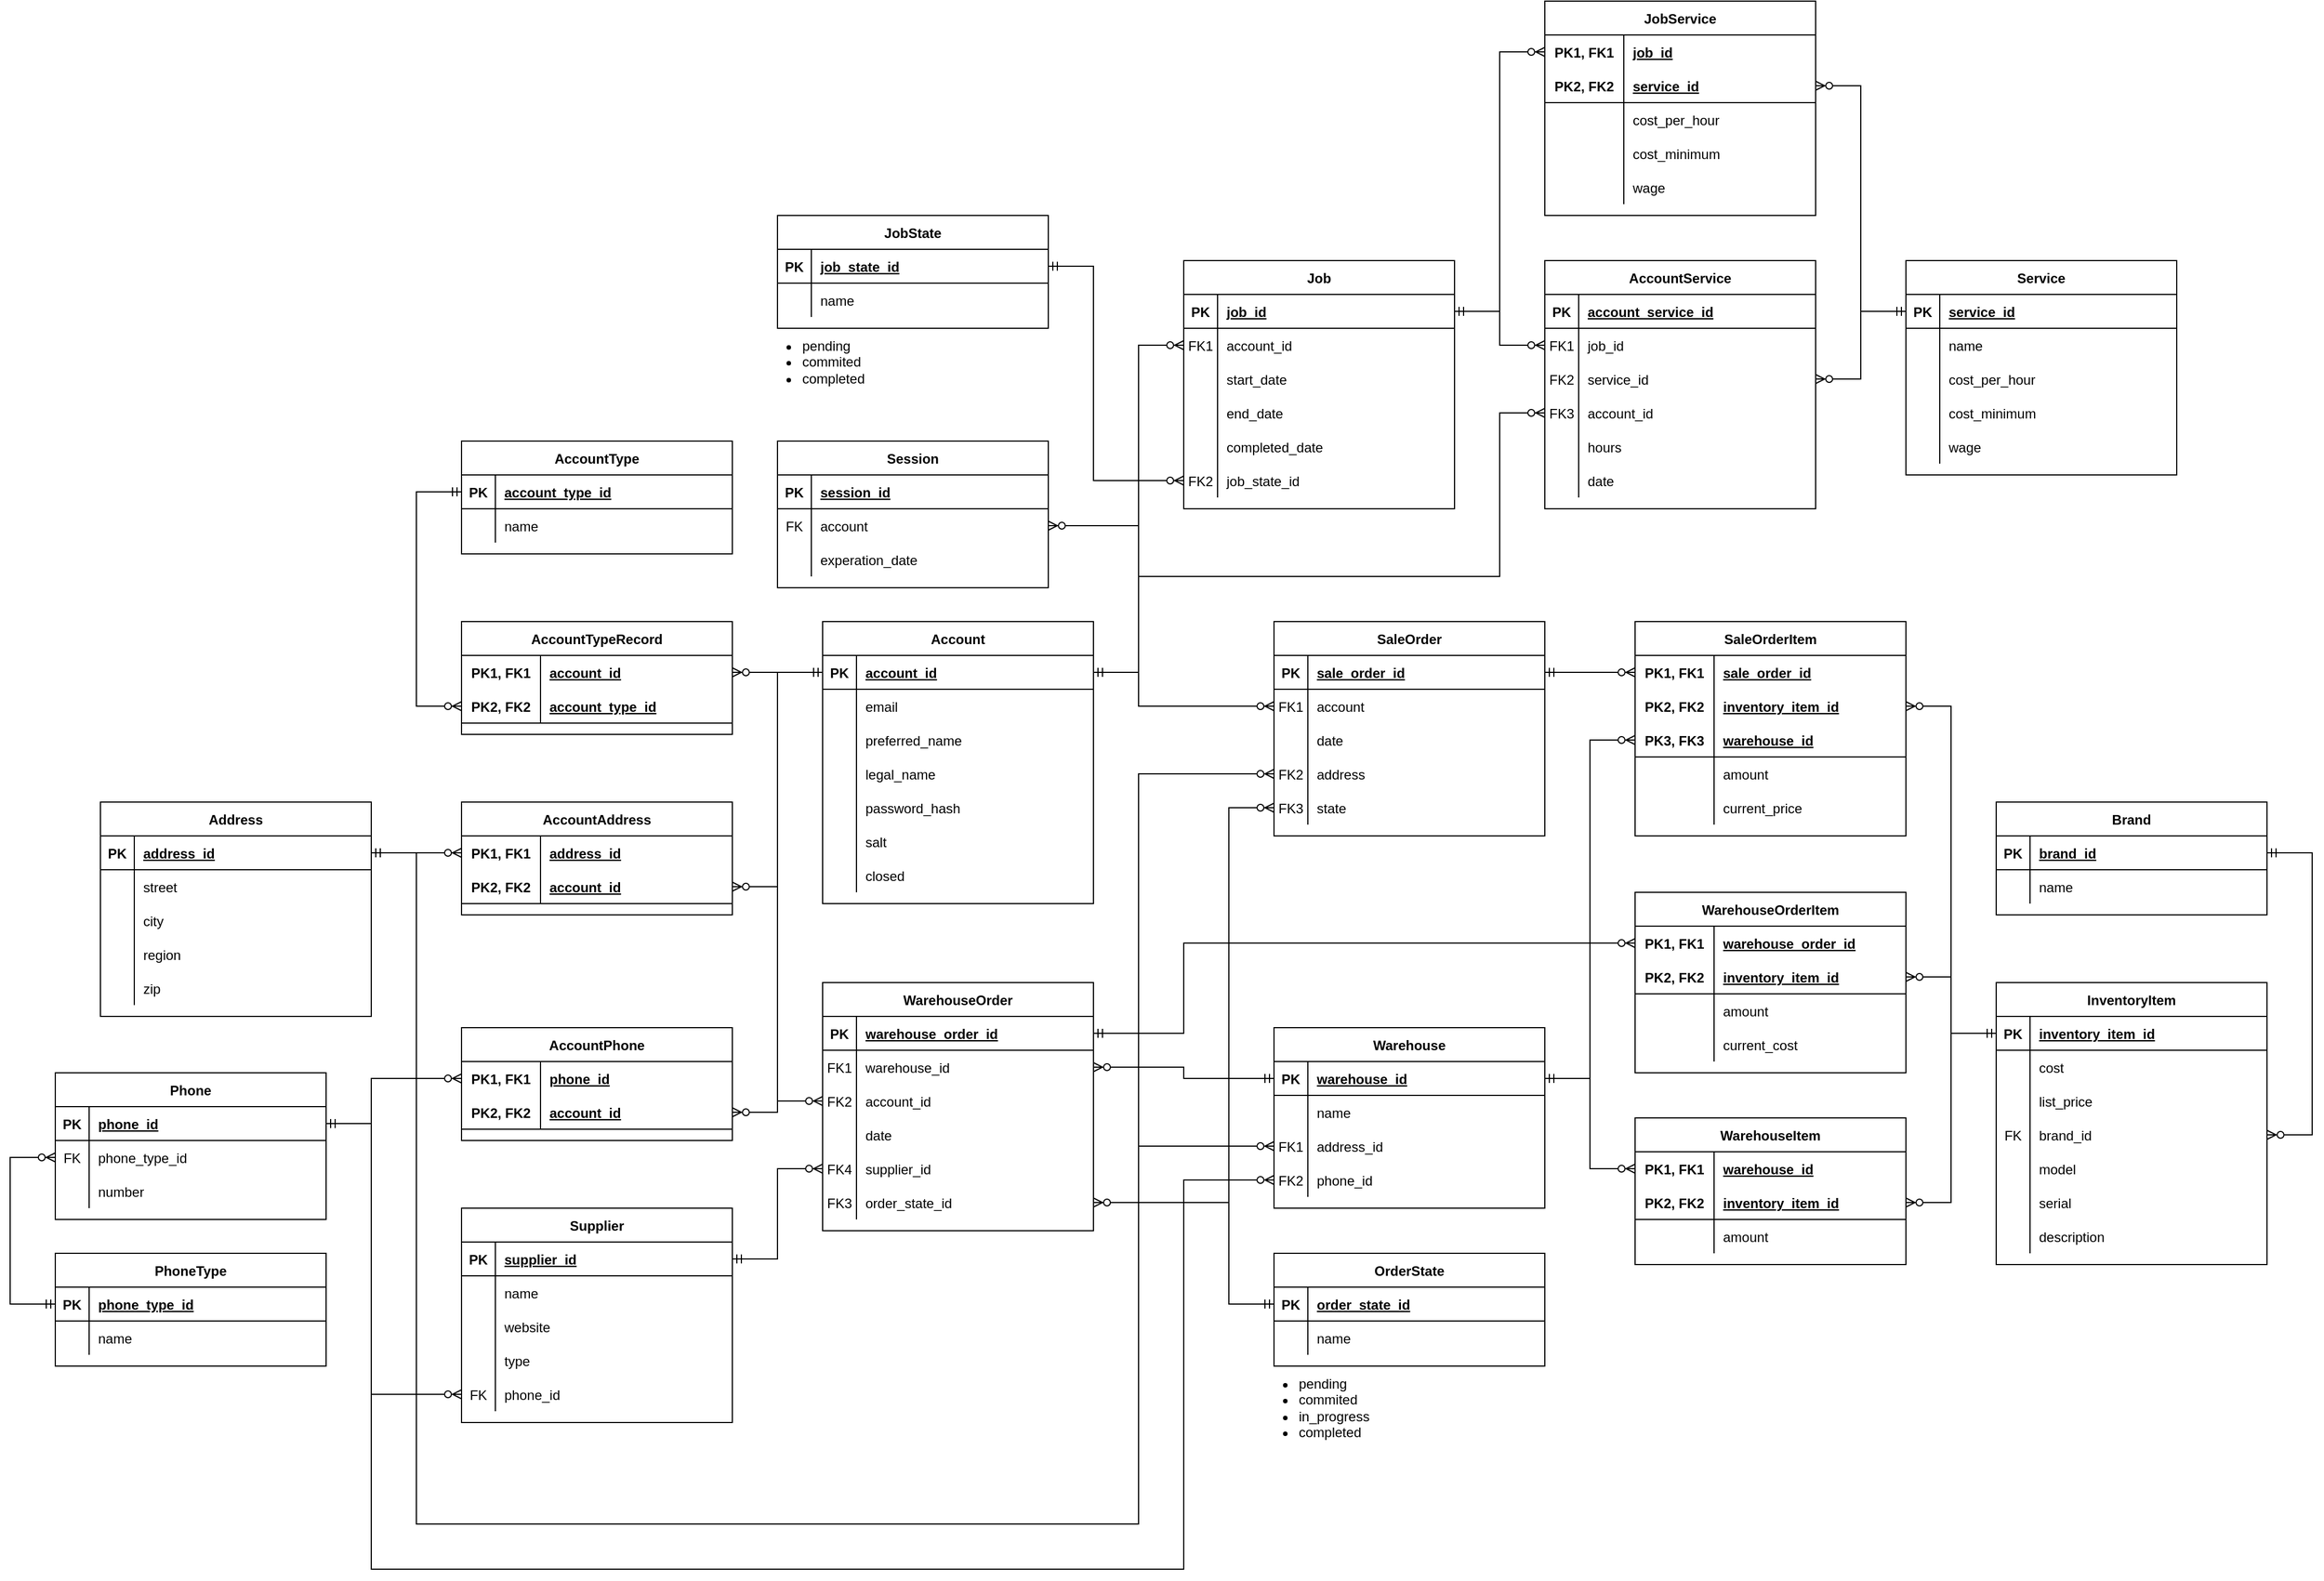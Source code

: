 <mxfile version="21.1.2" type="device">
  <diagram id="R2lEEEUBdFMjLlhIrx00" name="Page-1">
    <mxGraphModel dx="2035" dy="2076" grid="1" gridSize="10" guides="1" tooltips="1" connect="1" arrows="1" fold="1" page="1" pageScale="1" pageWidth="850" pageHeight="1100" math="0" shadow="0" extFonts="Permanent Marker^https://fonts.googleapis.com/css?family=Permanent+Marker">
      <root>
        <mxCell id="0" />
        <mxCell id="1" parent="0" />
        <mxCell id="H8VtQS4-2hsfIW2bQvzf-2" value="Account" style="shape=table;startSize=30;container=1;collapsible=1;childLayout=tableLayout;fixedRows=1;rowLines=0;fontStyle=1;align=center;resizeLast=1;" parent="1" vertex="1">
          <mxGeometry y="-200" width="240" height="250" as="geometry">
            <mxRectangle x="450" y="280" width="100" height="30" as="alternateBounds" />
          </mxGeometry>
        </mxCell>
        <mxCell id="H8VtQS4-2hsfIW2bQvzf-3" value="" style="shape=partialRectangle;collapsible=0;dropTarget=0;pointerEvents=0;fillColor=none;points=[[0,0.5],[1,0.5]];portConstraint=eastwest;top=0;left=0;right=0;bottom=1;" parent="H8VtQS4-2hsfIW2bQvzf-2" vertex="1">
          <mxGeometry y="30" width="240" height="30" as="geometry" />
        </mxCell>
        <mxCell id="H8VtQS4-2hsfIW2bQvzf-4" value="PK" style="shape=partialRectangle;overflow=hidden;connectable=0;fillColor=none;top=0;left=0;bottom=0;right=0;fontStyle=1;" parent="H8VtQS4-2hsfIW2bQvzf-3" vertex="1">
          <mxGeometry width="30" height="30" as="geometry">
            <mxRectangle width="30" height="30" as="alternateBounds" />
          </mxGeometry>
        </mxCell>
        <mxCell id="H8VtQS4-2hsfIW2bQvzf-5" value="account_id" style="shape=partialRectangle;overflow=hidden;connectable=0;fillColor=none;top=0;left=0;bottom=0;right=0;align=left;spacingLeft=6;fontStyle=5;" parent="H8VtQS4-2hsfIW2bQvzf-3" vertex="1">
          <mxGeometry x="30" width="210" height="30" as="geometry">
            <mxRectangle width="210" height="30" as="alternateBounds" />
          </mxGeometry>
        </mxCell>
        <mxCell id="H8VtQS4-2hsfIW2bQvzf-22" value="" style="shape=partialRectangle;collapsible=0;dropTarget=0;pointerEvents=0;fillColor=none;points=[[0,0.5],[1,0.5]];portConstraint=eastwest;top=0;left=0;right=0;bottom=0;" parent="H8VtQS4-2hsfIW2bQvzf-2" vertex="1">
          <mxGeometry y="60" width="240" height="30" as="geometry" />
        </mxCell>
        <mxCell id="H8VtQS4-2hsfIW2bQvzf-23" value="" style="shape=partialRectangle;overflow=hidden;connectable=0;fillColor=none;top=0;left=0;bottom=0;right=0;" parent="H8VtQS4-2hsfIW2bQvzf-22" vertex="1">
          <mxGeometry width="30" height="30" as="geometry">
            <mxRectangle width="30" height="30" as="alternateBounds" />
          </mxGeometry>
        </mxCell>
        <mxCell id="H8VtQS4-2hsfIW2bQvzf-24" value="email" style="shape=partialRectangle;overflow=hidden;connectable=0;fillColor=none;top=0;left=0;bottom=0;right=0;align=left;spacingLeft=6;" parent="H8VtQS4-2hsfIW2bQvzf-22" vertex="1">
          <mxGeometry x="30" width="210" height="30" as="geometry">
            <mxRectangle width="210" height="30" as="alternateBounds" />
          </mxGeometry>
        </mxCell>
        <mxCell id="H8VtQS4-2hsfIW2bQvzf-550" value="" style="shape=partialRectangle;collapsible=0;dropTarget=0;pointerEvents=0;fillColor=none;points=[[0,0.5],[1,0.5]];portConstraint=eastwest;top=0;left=0;right=0;bottom=0;" parent="H8VtQS4-2hsfIW2bQvzf-2" vertex="1">
          <mxGeometry y="90" width="240" height="30" as="geometry" />
        </mxCell>
        <mxCell id="H8VtQS4-2hsfIW2bQvzf-551" value="" style="shape=partialRectangle;overflow=hidden;connectable=0;fillColor=none;top=0;left=0;bottom=0;right=0;" parent="H8VtQS4-2hsfIW2bQvzf-550" vertex="1">
          <mxGeometry width="30" height="30" as="geometry">
            <mxRectangle width="30" height="30" as="alternateBounds" />
          </mxGeometry>
        </mxCell>
        <mxCell id="H8VtQS4-2hsfIW2bQvzf-552" value="preferred_name" style="shape=partialRectangle;overflow=hidden;connectable=0;fillColor=none;top=0;left=0;bottom=0;right=0;align=left;spacingLeft=6;" parent="H8VtQS4-2hsfIW2bQvzf-550" vertex="1">
          <mxGeometry x="30" width="210" height="30" as="geometry">
            <mxRectangle width="210" height="30" as="alternateBounds" />
          </mxGeometry>
        </mxCell>
        <mxCell id="H8VtQS4-2hsfIW2bQvzf-539" value="" style="shape=partialRectangle;collapsible=0;dropTarget=0;pointerEvents=0;fillColor=none;points=[[0,0.5],[1,0.5]];portConstraint=eastwest;top=0;left=0;right=0;bottom=0;" parent="H8VtQS4-2hsfIW2bQvzf-2" vertex="1">
          <mxGeometry y="120" width="240" height="30" as="geometry" />
        </mxCell>
        <mxCell id="H8VtQS4-2hsfIW2bQvzf-540" value="" style="shape=partialRectangle;overflow=hidden;connectable=0;fillColor=none;top=0;left=0;bottom=0;right=0;" parent="H8VtQS4-2hsfIW2bQvzf-539" vertex="1">
          <mxGeometry width="30" height="30" as="geometry">
            <mxRectangle width="30" height="30" as="alternateBounds" />
          </mxGeometry>
        </mxCell>
        <mxCell id="H8VtQS4-2hsfIW2bQvzf-541" value="legal_name" style="shape=partialRectangle;overflow=hidden;connectable=0;fillColor=none;top=0;left=0;bottom=0;right=0;align=left;spacingLeft=6;" parent="H8VtQS4-2hsfIW2bQvzf-539" vertex="1">
          <mxGeometry x="30" width="210" height="30" as="geometry">
            <mxRectangle width="210" height="30" as="alternateBounds" />
          </mxGeometry>
        </mxCell>
        <mxCell id="H8VtQS4-2hsfIW2bQvzf-9" value="" style="shape=partialRectangle;collapsible=0;dropTarget=0;pointerEvents=0;fillColor=none;points=[[0,0.5],[1,0.5]];portConstraint=eastwest;top=0;left=0;right=0;bottom=0;" parent="H8VtQS4-2hsfIW2bQvzf-2" vertex="1">
          <mxGeometry y="150" width="240" height="30" as="geometry" />
        </mxCell>
        <mxCell id="H8VtQS4-2hsfIW2bQvzf-10" value="" style="shape=partialRectangle;overflow=hidden;connectable=0;fillColor=none;top=0;left=0;bottom=0;right=0;" parent="H8VtQS4-2hsfIW2bQvzf-9" vertex="1">
          <mxGeometry width="30" height="30" as="geometry">
            <mxRectangle width="30" height="30" as="alternateBounds" />
          </mxGeometry>
        </mxCell>
        <mxCell id="H8VtQS4-2hsfIW2bQvzf-11" value="password_hash" style="shape=partialRectangle;overflow=hidden;connectable=0;fillColor=none;top=0;left=0;bottom=0;right=0;align=left;spacingLeft=6;" parent="H8VtQS4-2hsfIW2bQvzf-9" vertex="1">
          <mxGeometry x="30" width="210" height="30" as="geometry">
            <mxRectangle width="210" height="30" as="alternateBounds" />
          </mxGeometry>
        </mxCell>
        <mxCell id="H8VtQS4-2hsfIW2bQvzf-16" value="" style="shape=partialRectangle;collapsible=0;dropTarget=0;pointerEvents=0;fillColor=none;points=[[0,0.5],[1,0.5]];portConstraint=eastwest;top=0;left=0;right=0;bottom=0;" parent="H8VtQS4-2hsfIW2bQvzf-2" vertex="1">
          <mxGeometry y="180" width="240" height="30" as="geometry" />
        </mxCell>
        <mxCell id="H8VtQS4-2hsfIW2bQvzf-17" value="" style="shape=partialRectangle;overflow=hidden;connectable=0;fillColor=none;top=0;left=0;bottom=0;right=0;" parent="H8VtQS4-2hsfIW2bQvzf-16" vertex="1">
          <mxGeometry width="30" height="30" as="geometry">
            <mxRectangle width="30" height="30" as="alternateBounds" />
          </mxGeometry>
        </mxCell>
        <mxCell id="H8VtQS4-2hsfIW2bQvzf-18" value="salt" style="shape=partialRectangle;overflow=hidden;connectable=0;fillColor=none;top=0;left=0;bottom=0;right=0;align=left;spacingLeft=6;" parent="H8VtQS4-2hsfIW2bQvzf-16" vertex="1">
          <mxGeometry x="30" width="210" height="30" as="geometry">
            <mxRectangle width="210" height="30" as="alternateBounds" />
          </mxGeometry>
        </mxCell>
        <mxCell id="H8VtQS4-2hsfIW2bQvzf-19" value="" style="shape=partialRectangle;collapsible=0;dropTarget=0;pointerEvents=0;fillColor=none;points=[[0,0.5],[1,0.5]];portConstraint=eastwest;top=0;left=0;right=0;bottom=0;" parent="H8VtQS4-2hsfIW2bQvzf-2" vertex="1">
          <mxGeometry y="210" width="240" height="30" as="geometry" />
        </mxCell>
        <mxCell id="H8VtQS4-2hsfIW2bQvzf-20" value="" style="shape=partialRectangle;overflow=hidden;connectable=0;fillColor=none;top=0;left=0;bottom=0;right=0;" parent="H8VtQS4-2hsfIW2bQvzf-19" vertex="1">
          <mxGeometry width="30" height="30" as="geometry">
            <mxRectangle width="30" height="30" as="alternateBounds" />
          </mxGeometry>
        </mxCell>
        <mxCell id="H8VtQS4-2hsfIW2bQvzf-21" value="closed" style="shape=partialRectangle;overflow=hidden;connectable=0;fillColor=none;top=0;left=0;bottom=0;right=0;align=left;spacingLeft=6;" parent="H8VtQS4-2hsfIW2bQvzf-19" vertex="1">
          <mxGeometry x="30" width="210" height="30" as="geometry">
            <mxRectangle width="210" height="30" as="alternateBounds" />
          </mxGeometry>
        </mxCell>
        <mxCell id="H8VtQS4-2hsfIW2bQvzf-37" value="AccountType" style="shape=table;startSize=30;container=1;collapsible=1;childLayout=tableLayout;fixedRows=1;rowLines=0;fontStyle=1;align=center;resizeLast=1;" parent="1" vertex="1">
          <mxGeometry x="-320" y="-360" width="240" height="100" as="geometry">
            <mxRectangle x="450" y="280" width="100" height="30" as="alternateBounds" />
          </mxGeometry>
        </mxCell>
        <mxCell id="H8VtQS4-2hsfIW2bQvzf-38" value="" style="shape=partialRectangle;collapsible=0;dropTarget=0;pointerEvents=0;fillColor=none;points=[[0,0.5],[1,0.5]];portConstraint=eastwest;top=0;left=0;right=0;bottom=1;" parent="H8VtQS4-2hsfIW2bQvzf-37" vertex="1">
          <mxGeometry y="30" width="240" height="30" as="geometry" />
        </mxCell>
        <mxCell id="H8VtQS4-2hsfIW2bQvzf-39" value="PK" style="shape=partialRectangle;overflow=hidden;connectable=0;fillColor=none;top=0;left=0;bottom=0;right=0;fontStyle=1;" parent="H8VtQS4-2hsfIW2bQvzf-38" vertex="1">
          <mxGeometry width="30" height="30" as="geometry">
            <mxRectangle width="30" height="30" as="alternateBounds" />
          </mxGeometry>
        </mxCell>
        <mxCell id="H8VtQS4-2hsfIW2bQvzf-40" value="account_type_id" style="shape=partialRectangle;overflow=hidden;connectable=0;fillColor=none;top=0;left=0;bottom=0;right=0;align=left;spacingLeft=6;fontStyle=5;" parent="H8VtQS4-2hsfIW2bQvzf-38" vertex="1">
          <mxGeometry x="30" width="210" height="30" as="geometry">
            <mxRectangle width="210" height="30" as="alternateBounds" />
          </mxGeometry>
        </mxCell>
        <mxCell id="H8VtQS4-2hsfIW2bQvzf-41" value="" style="shape=partialRectangle;collapsible=0;dropTarget=0;pointerEvents=0;fillColor=none;points=[[0,0.5],[1,0.5]];portConstraint=eastwest;top=0;left=0;right=0;bottom=0;" parent="H8VtQS4-2hsfIW2bQvzf-37" vertex="1">
          <mxGeometry y="60" width="240" height="30" as="geometry" />
        </mxCell>
        <mxCell id="H8VtQS4-2hsfIW2bQvzf-42" value="" style="shape=partialRectangle;overflow=hidden;connectable=0;fillColor=none;top=0;left=0;bottom=0;right=0;" parent="H8VtQS4-2hsfIW2bQvzf-41" vertex="1">
          <mxGeometry width="30" height="30" as="geometry">
            <mxRectangle width="30" height="30" as="alternateBounds" />
          </mxGeometry>
        </mxCell>
        <mxCell id="H8VtQS4-2hsfIW2bQvzf-43" value="name" style="shape=partialRectangle;overflow=hidden;connectable=0;fillColor=none;top=0;left=0;bottom=0;right=0;align=left;spacingLeft=6;" parent="H8VtQS4-2hsfIW2bQvzf-41" vertex="1">
          <mxGeometry x="30" width="210" height="30" as="geometry">
            <mxRectangle width="210" height="30" as="alternateBounds" />
          </mxGeometry>
        </mxCell>
        <mxCell id="H8VtQS4-2hsfIW2bQvzf-59" value="AccountTypeRecord" style="shape=table;startSize=30;container=1;collapsible=1;childLayout=tableLayout;fixedRows=1;rowLines=0;fontStyle=1;align=center;resizeLast=1;" parent="1" vertex="1">
          <mxGeometry x="-320" y="-200" width="240" height="100" as="geometry">
            <mxRectangle x="450" y="280" width="100" height="30" as="alternateBounds" />
          </mxGeometry>
        </mxCell>
        <mxCell id="H8VtQS4-2hsfIW2bQvzf-60" value="" style="shape=partialRectangle;collapsible=0;dropTarget=0;pointerEvents=0;fillColor=none;points=[[0,0.5],[1,0.5]];portConstraint=eastwest;top=0;left=0;right=0;bottom=0;" parent="H8VtQS4-2hsfIW2bQvzf-59" vertex="1">
          <mxGeometry y="30" width="240" height="30" as="geometry" />
        </mxCell>
        <mxCell id="H8VtQS4-2hsfIW2bQvzf-61" value="PK1, FK1" style="shape=partialRectangle;overflow=hidden;connectable=0;fillColor=none;top=0;left=0;bottom=0;right=0;fontStyle=1;" parent="H8VtQS4-2hsfIW2bQvzf-60" vertex="1">
          <mxGeometry width="70" height="30" as="geometry">
            <mxRectangle width="70" height="30" as="alternateBounds" />
          </mxGeometry>
        </mxCell>
        <mxCell id="H8VtQS4-2hsfIW2bQvzf-62" value="account_id" style="shape=partialRectangle;overflow=hidden;connectable=0;fillColor=none;top=0;left=0;bottom=0;right=0;align=left;spacingLeft=6;fontStyle=5;" parent="H8VtQS4-2hsfIW2bQvzf-60" vertex="1">
          <mxGeometry x="70" width="170" height="30" as="geometry">
            <mxRectangle width="170" height="30" as="alternateBounds" />
          </mxGeometry>
        </mxCell>
        <mxCell id="H8VtQS4-2hsfIW2bQvzf-66" value="" style="shape=partialRectangle;collapsible=0;dropTarget=0;pointerEvents=0;fillColor=none;points=[[0,0.5],[1,0.5]];portConstraint=eastwest;top=0;left=0;right=0;bottom=1;strokeColor=default;" parent="H8VtQS4-2hsfIW2bQvzf-59" vertex="1">
          <mxGeometry y="60" width="240" height="30" as="geometry" />
        </mxCell>
        <mxCell id="H8VtQS4-2hsfIW2bQvzf-67" value="PK2, FK2" style="shape=partialRectangle;overflow=hidden;connectable=0;fillColor=none;top=0;left=0;bottom=0;right=0;fontStyle=1;" parent="H8VtQS4-2hsfIW2bQvzf-66" vertex="1">
          <mxGeometry width="70" height="30" as="geometry">
            <mxRectangle width="70" height="30" as="alternateBounds" />
          </mxGeometry>
        </mxCell>
        <mxCell id="H8VtQS4-2hsfIW2bQvzf-68" value="account_type_id" style="shape=partialRectangle;overflow=hidden;connectable=0;fillColor=none;top=0;left=0;bottom=0;right=0;align=left;spacingLeft=6;fontStyle=5;" parent="H8VtQS4-2hsfIW2bQvzf-66" vertex="1">
          <mxGeometry x="70" width="170" height="30" as="geometry">
            <mxRectangle width="170" height="30" as="alternateBounds" />
          </mxGeometry>
        </mxCell>
        <mxCell id="H8VtQS4-2hsfIW2bQvzf-69" value="Supplier" style="shape=table;startSize=30;container=1;collapsible=1;childLayout=tableLayout;fixedRows=1;rowLines=0;fontStyle=1;align=center;resizeLast=1;" parent="1" vertex="1">
          <mxGeometry x="-320" y="320" width="240" height="190" as="geometry">
            <mxRectangle x="450" y="280" width="100" height="30" as="alternateBounds" />
          </mxGeometry>
        </mxCell>
        <mxCell id="H8VtQS4-2hsfIW2bQvzf-70" value="" style="shape=partialRectangle;collapsible=0;dropTarget=0;pointerEvents=0;fillColor=none;points=[[0,0.5],[1,0.5]];portConstraint=eastwest;top=0;left=0;right=0;bottom=1;" parent="H8VtQS4-2hsfIW2bQvzf-69" vertex="1">
          <mxGeometry y="30" width="240" height="30" as="geometry" />
        </mxCell>
        <mxCell id="H8VtQS4-2hsfIW2bQvzf-71" value="PK" style="shape=partialRectangle;overflow=hidden;connectable=0;fillColor=none;top=0;left=0;bottom=0;right=0;fontStyle=1;" parent="H8VtQS4-2hsfIW2bQvzf-70" vertex="1">
          <mxGeometry width="30" height="30" as="geometry">
            <mxRectangle width="30" height="30" as="alternateBounds" />
          </mxGeometry>
        </mxCell>
        <mxCell id="H8VtQS4-2hsfIW2bQvzf-72" value="supplier_id" style="shape=partialRectangle;overflow=hidden;connectable=0;fillColor=none;top=0;left=0;bottom=0;right=0;align=left;spacingLeft=6;fontStyle=5;" parent="H8VtQS4-2hsfIW2bQvzf-70" vertex="1">
          <mxGeometry x="30" width="210" height="30" as="geometry">
            <mxRectangle width="210" height="30" as="alternateBounds" />
          </mxGeometry>
        </mxCell>
        <mxCell id="H8VtQS4-2hsfIW2bQvzf-73" value="" style="shape=partialRectangle;collapsible=0;dropTarget=0;pointerEvents=0;fillColor=none;points=[[0,0.5],[1,0.5]];portConstraint=eastwest;top=0;left=0;right=0;bottom=0;" parent="H8VtQS4-2hsfIW2bQvzf-69" vertex="1">
          <mxGeometry y="60" width="240" height="30" as="geometry" />
        </mxCell>
        <mxCell id="H8VtQS4-2hsfIW2bQvzf-74" value="" style="shape=partialRectangle;overflow=hidden;connectable=0;fillColor=none;top=0;left=0;bottom=0;right=0;" parent="H8VtQS4-2hsfIW2bQvzf-73" vertex="1">
          <mxGeometry width="30" height="30" as="geometry">
            <mxRectangle width="30" height="30" as="alternateBounds" />
          </mxGeometry>
        </mxCell>
        <mxCell id="H8VtQS4-2hsfIW2bQvzf-75" value="name" style="shape=partialRectangle;overflow=hidden;connectable=0;fillColor=none;top=0;left=0;bottom=0;right=0;align=left;spacingLeft=6;" parent="H8VtQS4-2hsfIW2bQvzf-73" vertex="1">
          <mxGeometry x="30" width="210" height="30" as="geometry">
            <mxRectangle width="210" height="30" as="alternateBounds" />
          </mxGeometry>
        </mxCell>
        <mxCell id="H8VtQS4-2hsfIW2bQvzf-76" value="" style="shape=partialRectangle;collapsible=0;dropTarget=0;pointerEvents=0;fillColor=none;points=[[0,0.5],[1,0.5]];portConstraint=eastwest;top=0;left=0;right=0;bottom=0;" parent="H8VtQS4-2hsfIW2bQvzf-69" vertex="1">
          <mxGeometry y="90" width="240" height="30" as="geometry" />
        </mxCell>
        <mxCell id="H8VtQS4-2hsfIW2bQvzf-77" value="" style="shape=partialRectangle;overflow=hidden;connectable=0;fillColor=none;top=0;left=0;bottom=0;right=0;" parent="H8VtQS4-2hsfIW2bQvzf-76" vertex="1">
          <mxGeometry width="30" height="30" as="geometry">
            <mxRectangle width="30" height="30" as="alternateBounds" />
          </mxGeometry>
        </mxCell>
        <mxCell id="H8VtQS4-2hsfIW2bQvzf-78" value="website" style="shape=partialRectangle;overflow=hidden;connectable=0;fillColor=none;top=0;left=0;bottom=0;right=0;align=left;spacingLeft=6;" parent="H8VtQS4-2hsfIW2bQvzf-76" vertex="1">
          <mxGeometry x="30" width="210" height="30" as="geometry">
            <mxRectangle width="210" height="30" as="alternateBounds" />
          </mxGeometry>
        </mxCell>
        <mxCell id="H8VtQS4-2hsfIW2bQvzf-79" value="" style="shape=partialRectangle;collapsible=0;dropTarget=0;pointerEvents=0;fillColor=none;points=[[0,0.5],[1,0.5]];portConstraint=eastwest;top=0;left=0;right=0;bottom=0;" parent="H8VtQS4-2hsfIW2bQvzf-69" vertex="1">
          <mxGeometry y="120" width="240" height="30" as="geometry" />
        </mxCell>
        <mxCell id="H8VtQS4-2hsfIW2bQvzf-80" value="" style="shape=partialRectangle;overflow=hidden;connectable=0;fillColor=none;top=0;left=0;bottom=0;right=0;" parent="H8VtQS4-2hsfIW2bQvzf-79" vertex="1">
          <mxGeometry width="30" height="30" as="geometry">
            <mxRectangle width="30" height="30" as="alternateBounds" />
          </mxGeometry>
        </mxCell>
        <mxCell id="H8VtQS4-2hsfIW2bQvzf-81" value="type" style="shape=partialRectangle;overflow=hidden;connectable=0;fillColor=none;top=0;left=0;bottom=0;right=0;align=left;spacingLeft=6;" parent="H8VtQS4-2hsfIW2bQvzf-79" vertex="1">
          <mxGeometry x="30" width="210" height="30" as="geometry">
            <mxRectangle width="210" height="30" as="alternateBounds" />
          </mxGeometry>
        </mxCell>
        <mxCell id="CP12LEE9eup8SzSdDFOM-31" value="" style="shape=partialRectangle;collapsible=0;dropTarget=0;pointerEvents=0;fillColor=none;points=[[0,0.5],[1,0.5]];portConstraint=eastwest;top=0;left=0;right=0;bottom=0;" parent="H8VtQS4-2hsfIW2bQvzf-69" vertex="1">
          <mxGeometry y="150" width="240" height="30" as="geometry" />
        </mxCell>
        <mxCell id="CP12LEE9eup8SzSdDFOM-32" value="FK" style="shape=partialRectangle;overflow=hidden;connectable=0;fillColor=none;top=0;left=0;bottom=0;right=0;" parent="CP12LEE9eup8SzSdDFOM-31" vertex="1">
          <mxGeometry width="30" height="30" as="geometry">
            <mxRectangle width="30" height="30" as="alternateBounds" />
          </mxGeometry>
        </mxCell>
        <mxCell id="CP12LEE9eup8SzSdDFOM-33" value="phone_id" style="shape=partialRectangle;overflow=hidden;connectable=0;fillColor=none;top=0;left=0;bottom=0;right=0;align=left;spacingLeft=6;" parent="CP12LEE9eup8SzSdDFOM-31" vertex="1">
          <mxGeometry x="30" width="210" height="30" as="geometry">
            <mxRectangle width="210" height="30" as="alternateBounds" />
          </mxGeometry>
        </mxCell>
        <mxCell id="H8VtQS4-2hsfIW2bQvzf-88" value="InventoryItem" style="shape=table;startSize=30;container=1;collapsible=1;childLayout=tableLayout;fixedRows=1;rowLines=0;fontStyle=1;align=center;resizeLast=1;" parent="1" vertex="1">
          <mxGeometry x="1040" y="120" width="240" height="250" as="geometry">
            <mxRectangle x="450" y="280" width="100" height="30" as="alternateBounds" />
          </mxGeometry>
        </mxCell>
        <mxCell id="H8VtQS4-2hsfIW2bQvzf-89" value="" style="shape=partialRectangle;collapsible=0;dropTarget=0;pointerEvents=0;fillColor=none;points=[[0,0.5],[1,0.5]];portConstraint=eastwest;top=0;left=0;right=0;bottom=1;" parent="H8VtQS4-2hsfIW2bQvzf-88" vertex="1">
          <mxGeometry y="30" width="240" height="30" as="geometry" />
        </mxCell>
        <mxCell id="H8VtQS4-2hsfIW2bQvzf-90" value="PK" style="shape=partialRectangle;overflow=hidden;connectable=0;fillColor=none;top=0;left=0;bottom=0;right=0;fontStyle=1;" parent="H8VtQS4-2hsfIW2bQvzf-89" vertex="1">
          <mxGeometry width="30" height="30" as="geometry">
            <mxRectangle width="30" height="30" as="alternateBounds" />
          </mxGeometry>
        </mxCell>
        <mxCell id="H8VtQS4-2hsfIW2bQvzf-91" value="inventory_item_id" style="shape=partialRectangle;overflow=hidden;connectable=0;fillColor=none;top=0;left=0;bottom=0;right=0;align=left;spacingLeft=6;fontStyle=5;" parent="H8VtQS4-2hsfIW2bQvzf-89" vertex="1">
          <mxGeometry x="30" width="210" height="30" as="geometry">
            <mxRectangle width="210" height="30" as="alternateBounds" />
          </mxGeometry>
        </mxCell>
        <mxCell id="H8VtQS4-2hsfIW2bQvzf-92" value="" style="shape=partialRectangle;collapsible=0;dropTarget=0;pointerEvents=0;fillColor=none;points=[[0,0.5],[1,0.5]];portConstraint=eastwest;top=0;left=0;right=0;bottom=0;" parent="H8VtQS4-2hsfIW2bQvzf-88" vertex="1">
          <mxGeometry y="60" width="240" height="30" as="geometry" />
        </mxCell>
        <mxCell id="H8VtQS4-2hsfIW2bQvzf-93" value="" style="shape=partialRectangle;overflow=hidden;connectable=0;fillColor=none;top=0;left=0;bottom=0;right=0;" parent="H8VtQS4-2hsfIW2bQvzf-92" vertex="1">
          <mxGeometry width="30" height="30" as="geometry">
            <mxRectangle width="30" height="30" as="alternateBounds" />
          </mxGeometry>
        </mxCell>
        <mxCell id="H8VtQS4-2hsfIW2bQvzf-94" value="cost" style="shape=partialRectangle;overflow=hidden;connectable=0;fillColor=none;top=0;left=0;bottom=0;right=0;align=left;spacingLeft=6;" parent="H8VtQS4-2hsfIW2bQvzf-92" vertex="1">
          <mxGeometry x="30" width="210" height="30" as="geometry">
            <mxRectangle width="210" height="30" as="alternateBounds" />
          </mxGeometry>
        </mxCell>
        <mxCell id="H8VtQS4-2hsfIW2bQvzf-95" value="" style="shape=partialRectangle;collapsible=0;dropTarget=0;pointerEvents=0;fillColor=none;points=[[0,0.5],[1,0.5]];portConstraint=eastwest;top=0;left=0;right=0;bottom=0;" parent="H8VtQS4-2hsfIW2bQvzf-88" vertex="1">
          <mxGeometry y="90" width="240" height="30" as="geometry" />
        </mxCell>
        <mxCell id="H8VtQS4-2hsfIW2bQvzf-96" value="" style="shape=partialRectangle;overflow=hidden;connectable=0;fillColor=none;top=0;left=0;bottom=0;right=0;" parent="H8VtQS4-2hsfIW2bQvzf-95" vertex="1">
          <mxGeometry width="30" height="30" as="geometry">
            <mxRectangle width="30" height="30" as="alternateBounds" />
          </mxGeometry>
        </mxCell>
        <mxCell id="H8VtQS4-2hsfIW2bQvzf-97" value="list_price" style="shape=partialRectangle;overflow=hidden;connectable=0;fillColor=none;top=0;left=0;bottom=0;right=0;align=left;spacingLeft=6;" parent="H8VtQS4-2hsfIW2bQvzf-95" vertex="1">
          <mxGeometry x="30" width="210" height="30" as="geometry">
            <mxRectangle width="210" height="30" as="alternateBounds" />
          </mxGeometry>
        </mxCell>
        <mxCell id="H8VtQS4-2hsfIW2bQvzf-98" value="" style="shape=partialRectangle;collapsible=0;dropTarget=0;pointerEvents=0;fillColor=none;points=[[0,0.5],[1,0.5]];portConstraint=eastwest;top=0;left=0;right=0;bottom=0;" parent="H8VtQS4-2hsfIW2bQvzf-88" vertex="1">
          <mxGeometry y="120" width="240" height="30" as="geometry" />
        </mxCell>
        <mxCell id="H8VtQS4-2hsfIW2bQvzf-99" value="FK" style="shape=partialRectangle;overflow=hidden;connectable=0;fillColor=none;top=0;left=0;bottom=0;right=0;" parent="H8VtQS4-2hsfIW2bQvzf-98" vertex="1">
          <mxGeometry width="30" height="30" as="geometry">
            <mxRectangle width="30" height="30" as="alternateBounds" />
          </mxGeometry>
        </mxCell>
        <mxCell id="H8VtQS4-2hsfIW2bQvzf-100" value="brand_id" style="shape=partialRectangle;overflow=hidden;connectable=0;fillColor=none;top=0;left=0;bottom=0;right=0;align=left;spacingLeft=6;" parent="H8VtQS4-2hsfIW2bQvzf-98" vertex="1">
          <mxGeometry x="30" width="210" height="30" as="geometry">
            <mxRectangle width="210" height="30" as="alternateBounds" />
          </mxGeometry>
        </mxCell>
        <mxCell id="H8VtQS4-2hsfIW2bQvzf-104" value="" style="shape=partialRectangle;collapsible=0;dropTarget=0;pointerEvents=0;fillColor=none;points=[[0,0.5],[1,0.5]];portConstraint=eastwest;top=0;left=0;right=0;bottom=0;" parent="H8VtQS4-2hsfIW2bQvzf-88" vertex="1">
          <mxGeometry y="150" width="240" height="30" as="geometry" />
        </mxCell>
        <mxCell id="H8VtQS4-2hsfIW2bQvzf-105" value="" style="shape=partialRectangle;overflow=hidden;connectable=0;fillColor=none;top=0;left=0;bottom=0;right=0;" parent="H8VtQS4-2hsfIW2bQvzf-104" vertex="1">
          <mxGeometry width="30" height="30" as="geometry">
            <mxRectangle width="30" height="30" as="alternateBounds" />
          </mxGeometry>
        </mxCell>
        <mxCell id="H8VtQS4-2hsfIW2bQvzf-106" value="model" style="shape=partialRectangle;overflow=hidden;connectable=0;fillColor=none;top=0;left=0;bottom=0;right=0;align=left;spacingLeft=6;" parent="H8VtQS4-2hsfIW2bQvzf-104" vertex="1">
          <mxGeometry x="30" width="210" height="30" as="geometry">
            <mxRectangle width="210" height="30" as="alternateBounds" />
          </mxGeometry>
        </mxCell>
        <mxCell id="H8VtQS4-2hsfIW2bQvzf-107" value="" style="shape=partialRectangle;collapsible=0;dropTarget=0;pointerEvents=0;fillColor=none;points=[[0,0.5],[1,0.5]];portConstraint=eastwest;top=0;left=0;right=0;bottom=0;" parent="H8VtQS4-2hsfIW2bQvzf-88" vertex="1">
          <mxGeometry y="180" width="240" height="30" as="geometry" />
        </mxCell>
        <mxCell id="H8VtQS4-2hsfIW2bQvzf-108" value="" style="shape=partialRectangle;overflow=hidden;connectable=0;fillColor=none;top=0;left=0;bottom=0;right=0;" parent="H8VtQS4-2hsfIW2bQvzf-107" vertex="1">
          <mxGeometry width="30" height="30" as="geometry">
            <mxRectangle width="30" height="30" as="alternateBounds" />
          </mxGeometry>
        </mxCell>
        <mxCell id="H8VtQS4-2hsfIW2bQvzf-109" value="serial" style="shape=partialRectangle;overflow=hidden;connectable=0;fillColor=none;top=0;left=0;bottom=0;right=0;align=left;spacingLeft=6;" parent="H8VtQS4-2hsfIW2bQvzf-107" vertex="1">
          <mxGeometry x="30" width="210" height="30" as="geometry">
            <mxRectangle width="210" height="30" as="alternateBounds" />
          </mxGeometry>
        </mxCell>
        <mxCell id="H8VtQS4-2hsfIW2bQvzf-110" value="" style="shape=partialRectangle;collapsible=0;dropTarget=0;pointerEvents=0;fillColor=none;points=[[0,0.5],[1,0.5]];portConstraint=eastwest;top=0;left=0;right=0;bottom=0;" parent="H8VtQS4-2hsfIW2bQvzf-88" vertex="1">
          <mxGeometry y="210" width="240" height="30" as="geometry" />
        </mxCell>
        <mxCell id="H8VtQS4-2hsfIW2bQvzf-111" value="" style="shape=partialRectangle;overflow=hidden;connectable=0;fillColor=none;top=0;left=0;bottom=0;right=0;" parent="H8VtQS4-2hsfIW2bQvzf-110" vertex="1">
          <mxGeometry width="30" height="30" as="geometry">
            <mxRectangle width="30" height="30" as="alternateBounds" />
          </mxGeometry>
        </mxCell>
        <mxCell id="H8VtQS4-2hsfIW2bQvzf-112" value="description" style="shape=partialRectangle;overflow=hidden;connectable=0;fillColor=none;top=0;left=0;bottom=0;right=0;align=left;spacingLeft=6;" parent="H8VtQS4-2hsfIW2bQvzf-110" vertex="1">
          <mxGeometry x="30" width="210" height="30" as="geometry">
            <mxRectangle width="210" height="30" as="alternateBounds" />
          </mxGeometry>
        </mxCell>
        <mxCell id="H8VtQS4-2hsfIW2bQvzf-113" value="SaleOrder" style="shape=table;startSize=30;container=1;collapsible=1;childLayout=tableLayout;fixedRows=1;rowLines=0;fontStyle=1;align=center;resizeLast=1;" parent="1" vertex="1">
          <mxGeometry x="400" y="-200" width="240" height="190" as="geometry">
            <mxRectangle x="450" y="280" width="100" height="30" as="alternateBounds" />
          </mxGeometry>
        </mxCell>
        <mxCell id="H8VtQS4-2hsfIW2bQvzf-114" value="" style="shape=partialRectangle;collapsible=0;dropTarget=0;pointerEvents=0;fillColor=none;points=[[0,0.5],[1,0.5]];portConstraint=eastwest;top=0;left=0;right=0;bottom=1;" parent="H8VtQS4-2hsfIW2bQvzf-113" vertex="1">
          <mxGeometry y="30" width="240" height="30" as="geometry" />
        </mxCell>
        <mxCell id="H8VtQS4-2hsfIW2bQvzf-115" value="PK" style="shape=partialRectangle;overflow=hidden;connectable=0;fillColor=none;top=0;left=0;bottom=0;right=0;fontStyle=1;" parent="H8VtQS4-2hsfIW2bQvzf-114" vertex="1">
          <mxGeometry width="30" height="30" as="geometry">
            <mxRectangle width="30" height="30" as="alternateBounds" />
          </mxGeometry>
        </mxCell>
        <mxCell id="H8VtQS4-2hsfIW2bQvzf-116" value="sale_order_id" style="shape=partialRectangle;overflow=hidden;connectable=0;fillColor=none;top=0;left=0;bottom=0;right=0;align=left;spacingLeft=6;fontStyle=5;" parent="H8VtQS4-2hsfIW2bQvzf-114" vertex="1">
          <mxGeometry x="30" width="210" height="30" as="geometry">
            <mxRectangle width="210" height="30" as="alternateBounds" />
          </mxGeometry>
        </mxCell>
        <mxCell id="H8VtQS4-2hsfIW2bQvzf-117" value="" style="shape=partialRectangle;collapsible=0;dropTarget=0;pointerEvents=0;fillColor=none;points=[[0,0.5],[1,0.5]];portConstraint=eastwest;top=0;left=0;right=0;bottom=0;" parent="H8VtQS4-2hsfIW2bQvzf-113" vertex="1">
          <mxGeometry y="60" width="240" height="30" as="geometry" />
        </mxCell>
        <mxCell id="H8VtQS4-2hsfIW2bQvzf-118" value="FK1" style="shape=partialRectangle;overflow=hidden;connectable=0;fillColor=none;top=0;left=0;bottom=0;right=0;" parent="H8VtQS4-2hsfIW2bQvzf-117" vertex="1">
          <mxGeometry width="30" height="30" as="geometry">
            <mxRectangle width="30" height="30" as="alternateBounds" />
          </mxGeometry>
        </mxCell>
        <mxCell id="H8VtQS4-2hsfIW2bQvzf-119" value="account" style="shape=partialRectangle;overflow=hidden;connectable=0;fillColor=none;top=0;left=0;bottom=0;right=0;align=left;spacingLeft=6;" parent="H8VtQS4-2hsfIW2bQvzf-117" vertex="1">
          <mxGeometry x="30" width="210" height="30" as="geometry">
            <mxRectangle width="210" height="30" as="alternateBounds" />
          </mxGeometry>
        </mxCell>
        <mxCell id="H8VtQS4-2hsfIW2bQvzf-120" value="" style="shape=partialRectangle;collapsible=0;dropTarget=0;pointerEvents=0;fillColor=none;points=[[0,0.5],[1,0.5]];portConstraint=eastwest;top=0;left=0;right=0;bottom=0;" parent="H8VtQS4-2hsfIW2bQvzf-113" vertex="1">
          <mxGeometry y="90" width="240" height="30" as="geometry" />
        </mxCell>
        <mxCell id="H8VtQS4-2hsfIW2bQvzf-121" value="" style="shape=partialRectangle;overflow=hidden;connectable=0;fillColor=none;top=0;left=0;bottom=0;right=0;" parent="H8VtQS4-2hsfIW2bQvzf-120" vertex="1">
          <mxGeometry width="30" height="30" as="geometry">
            <mxRectangle width="30" height="30" as="alternateBounds" />
          </mxGeometry>
        </mxCell>
        <mxCell id="H8VtQS4-2hsfIW2bQvzf-122" value="date" style="shape=partialRectangle;overflow=hidden;connectable=0;fillColor=none;top=0;left=0;bottom=0;right=0;align=left;spacingLeft=6;" parent="H8VtQS4-2hsfIW2bQvzf-120" vertex="1">
          <mxGeometry x="30" width="210" height="30" as="geometry">
            <mxRectangle width="210" height="30" as="alternateBounds" />
          </mxGeometry>
        </mxCell>
        <mxCell id="qcOznpho0kVT3JePp0x8-16" value="" style="shape=partialRectangle;collapsible=0;dropTarget=0;pointerEvents=0;fillColor=none;points=[[0,0.5],[1,0.5]];portConstraint=eastwest;top=0;left=0;right=0;bottom=0;" parent="H8VtQS4-2hsfIW2bQvzf-113" vertex="1">
          <mxGeometry y="120" width="240" height="30" as="geometry" />
        </mxCell>
        <mxCell id="qcOznpho0kVT3JePp0x8-17" value="FK2" style="shape=partialRectangle;overflow=hidden;connectable=0;fillColor=none;top=0;left=0;bottom=0;right=0;" parent="qcOznpho0kVT3JePp0x8-16" vertex="1">
          <mxGeometry width="30" height="30" as="geometry">
            <mxRectangle width="30" height="30" as="alternateBounds" />
          </mxGeometry>
        </mxCell>
        <mxCell id="qcOznpho0kVT3JePp0x8-18" value="address" style="shape=partialRectangle;overflow=hidden;connectable=0;fillColor=none;top=0;left=0;bottom=0;right=0;align=left;spacingLeft=6;" parent="qcOznpho0kVT3JePp0x8-16" vertex="1">
          <mxGeometry x="30" width="210" height="30" as="geometry">
            <mxRectangle width="210" height="30" as="alternateBounds" />
          </mxGeometry>
        </mxCell>
        <mxCell id="H8VtQS4-2hsfIW2bQvzf-435" value="" style="shape=partialRectangle;collapsible=0;dropTarget=0;pointerEvents=0;fillColor=none;points=[[0,0.5],[1,0.5]];portConstraint=eastwest;top=0;left=0;right=0;bottom=0;" parent="H8VtQS4-2hsfIW2bQvzf-113" vertex="1">
          <mxGeometry y="150" width="240" height="30" as="geometry" />
        </mxCell>
        <mxCell id="H8VtQS4-2hsfIW2bQvzf-436" value="FK3" style="shape=partialRectangle;overflow=hidden;connectable=0;fillColor=none;top=0;left=0;bottom=0;right=0;" parent="H8VtQS4-2hsfIW2bQvzf-435" vertex="1">
          <mxGeometry width="30" height="30" as="geometry">
            <mxRectangle width="30" height="30" as="alternateBounds" />
          </mxGeometry>
        </mxCell>
        <mxCell id="H8VtQS4-2hsfIW2bQvzf-437" value="state" style="shape=partialRectangle;overflow=hidden;connectable=0;fillColor=none;top=0;left=0;bottom=0;right=0;align=left;spacingLeft=6;" parent="H8VtQS4-2hsfIW2bQvzf-435" vertex="1">
          <mxGeometry x="30" width="210" height="30" as="geometry">
            <mxRectangle width="210" height="30" as="alternateBounds" />
          </mxGeometry>
        </mxCell>
        <mxCell id="H8VtQS4-2hsfIW2bQvzf-135" value="WarehouseOrder" style="shape=table;startSize=30;container=1;collapsible=1;childLayout=tableLayout;fixedRows=1;rowLines=0;fontStyle=1;align=center;resizeLast=1;" parent="1" vertex="1">
          <mxGeometry y="120" width="240" height="220" as="geometry">
            <mxRectangle x="450" y="280" width="100" height="30" as="alternateBounds" />
          </mxGeometry>
        </mxCell>
        <mxCell id="H8VtQS4-2hsfIW2bQvzf-136" value="" style="shape=partialRectangle;collapsible=0;dropTarget=0;pointerEvents=0;fillColor=none;points=[[0,0.5],[1,0.5]];portConstraint=eastwest;top=0;left=0;right=0;bottom=1;" parent="H8VtQS4-2hsfIW2bQvzf-135" vertex="1">
          <mxGeometry y="30" width="240" height="30" as="geometry" />
        </mxCell>
        <mxCell id="H8VtQS4-2hsfIW2bQvzf-137" value="PK" style="shape=partialRectangle;overflow=hidden;connectable=0;fillColor=none;top=0;left=0;bottom=0;right=0;fontStyle=1;" parent="H8VtQS4-2hsfIW2bQvzf-136" vertex="1">
          <mxGeometry width="30" height="30" as="geometry">
            <mxRectangle width="30" height="30" as="alternateBounds" />
          </mxGeometry>
        </mxCell>
        <mxCell id="H8VtQS4-2hsfIW2bQvzf-138" value="warehouse_order_id" style="shape=partialRectangle;overflow=hidden;connectable=0;fillColor=none;top=0;left=0;bottom=0;right=0;align=left;spacingLeft=6;fontStyle=5;" parent="H8VtQS4-2hsfIW2bQvzf-136" vertex="1">
          <mxGeometry x="30" width="210" height="30" as="geometry">
            <mxRectangle width="210" height="30" as="alternateBounds" />
          </mxGeometry>
        </mxCell>
        <mxCell id="H8VtQS4-2hsfIW2bQvzf-139" value="" style="shape=partialRectangle;collapsible=0;dropTarget=0;pointerEvents=0;fillColor=none;points=[[0,0.5],[1,0.5]];portConstraint=eastwest;top=0;left=0;right=0;bottom=0;" parent="H8VtQS4-2hsfIW2bQvzf-135" vertex="1">
          <mxGeometry y="60" width="240" height="30" as="geometry" />
        </mxCell>
        <mxCell id="H8VtQS4-2hsfIW2bQvzf-140" value="FK1" style="shape=partialRectangle;overflow=hidden;connectable=0;fillColor=none;top=0;left=0;bottom=0;right=0;" parent="H8VtQS4-2hsfIW2bQvzf-139" vertex="1">
          <mxGeometry width="30" height="30" as="geometry">
            <mxRectangle width="30" height="30" as="alternateBounds" />
          </mxGeometry>
        </mxCell>
        <mxCell id="H8VtQS4-2hsfIW2bQvzf-141" value="warehouse_id" style="shape=partialRectangle;overflow=hidden;connectable=0;fillColor=none;top=0;left=0;bottom=0;right=0;align=left;spacingLeft=6;" parent="H8VtQS4-2hsfIW2bQvzf-139" vertex="1">
          <mxGeometry x="30" width="210" height="30" as="geometry">
            <mxRectangle width="210" height="30" as="alternateBounds" />
          </mxGeometry>
        </mxCell>
        <mxCell id="H8VtQS4-2hsfIW2bQvzf-142" value="" style="shape=partialRectangle;collapsible=0;dropTarget=0;pointerEvents=0;fillColor=none;points=[[0,0.5],[1,0.5]];portConstraint=eastwest;top=0;left=0;right=0;bottom=0;" parent="H8VtQS4-2hsfIW2bQvzf-135" vertex="1">
          <mxGeometry y="90" width="240" height="30" as="geometry" />
        </mxCell>
        <mxCell id="H8VtQS4-2hsfIW2bQvzf-143" value="FK2" style="shape=partialRectangle;overflow=hidden;connectable=0;fillColor=none;top=0;left=0;bottom=0;right=0;" parent="H8VtQS4-2hsfIW2bQvzf-142" vertex="1">
          <mxGeometry width="30" height="30" as="geometry">
            <mxRectangle width="30" height="30" as="alternateBounds" />
          </mxGeometry>
        </mxCell>
        <mxCell id="H8VtQS4-2hsfIW2bQvzf-144" value="account_id" style="shape=partialRectangle;overflow=hidden;connectable=0;fillColor=none;top=0;left=0;bottom=0;right=0;align=left;spacingLeft=6;" parent="H8VtQS4-2hsfIW2bQvzf-142" vertex="1">
          <mxGeometry x="30" width="210" height="30" as="geometry">
            <mxRectangle width="210" height="30" as="alternateBounds" />
          </mxGeometry>
        </mxCell>
        <mxCell id="H8VtQS4-2hsfIW2bQvzf-225" value="" style="shape=partialRectangle;collapsible=0;dropTarget=0;pointerEvents=0;fillColor=none;points=[[0,0.5],[1,0.5]];portConstraint=eastwest;top=0;left=0;right=0;bottom=0;" parent="H8VtQS4-2hsfIW2bQvzf-135" vertex="1">
          <mxGeometry y="120" width="240" height="30" as="geometry" />
        </mxCell>
        <mxCell id="H8VtQS4-2hsfIW2bQvzf-226" value="" style="shape=partialRectangle;overflow=hidden;connectable=0;fillColor=none;top=0;left=0;bottom=0;right=0;" parent="H8VtQS4-2hsfIW2bQvzf-225" vertex="1">
          <mxGeometry width="30" height="30" as="geometry">
            <mxRectangle width="30" height="30" as="alternateBounds" />
          </mxGeometry>
        </mxCell>
        <mxCell id="H8VtQS4-2hsfIW2bQvzf-227" value="date" style="shape=partialRectangle;overflow=hidden;connectable=0;fillColor=none;top=0;left=0;bottom=0;right=0;align=left;spacingLeft=6;" parent="H8VtQS4-2hsfIW2bQvzf-225" vertex="1">
          <mxGeometry x="30" width="210" height="30" as="geometry">
            <mxRectangle width="210" height="30" as="alternateBounds" />
          </mxGeometry>
        </mxCell>
        <mxCell id="H8VtQS4-2hsfIW2bQvzf-145" value="" style="shape=partialRectangle;collapsible=0;dropTarget=0;pointerEvents=0;fillColor=none;points=[[0,0.5],[1,0.5]];portConstraint=eastwest;top=0;left=0;right=0;bottom=0;" parent="H8VtQS4-2hsfIW2bQvzf-135" vertex="1">
          <mxGeometry y="150" width="240" height="30" as="geometry" />
        </mxCell>
        <mxCell id="H8VtQS4-2hsfIW2bQvzf-146" value="FK4" style="shape=partialRectangle;overflow=hidden;connectable=0;fillColor=none;top=0;left=0;bottom=0;right=0;" parent="H8VtQS4-2hsfIW2bQvzf-145" vertex="1">
          <mxGeometry width="30" height="30" as="geometry">
            <mxRectangle width="30" height="30" as="alternateBounds" />
          </mxGeometry>
        </mxCell>
        <mxCell id="H8VtQS4-2hsfIW2bQvzf-147" value="supplier_id" style="shape=partialRectangle;overflow=hidden;connectable=0;fillColor=none;top=0;left=0;bottom=0;right=0;align=left;spacingLeft=6;" parent="H8VtQS4-2hsfIW2bQvzf-145" vertex="1">
          <mxGeometry x="30" width="210" height="30" as="geometry">
            <mxRectangle width="210" height="30" as="alternateBounds" />
          </mxGeometry>
        </mxCell>
        <mxCell id="H8VtQS4-2hsfIW2bQvzf-438" value="" style="shape=partialRectangle;collapsible=0;dropTarget=0;pointerEvents=0;fillColor=none;points=[[0,0.5],[1,0.5]];portConstraint=eastwest;top=0;left=0;right=0;bottom=0;" parent="H8VtQS4-2hsfIW2bQvzf-135" vertex="1">
          <mxGeometry y="180" width="240" height="30" as="geometry" />
        </mxCell>
        <mxCell id="H8VtQS4-2hsfIW2bQvzf-439" value="FK3" style="shape=partialRectangle;overflow=hidden;connectable=0;fillColor=none;top=0;left=0;bottom=0;right=0;" parent="H8VtQS4-2hsfIW2bQvzf-438" vertex="1">
          <mxGeometry width="30" height="30" as="geometry">
            <mxRectangle width="30" height="30" as="alternateBounds" />
          </mxGeometry>
        </mxCell>
        <mxCell id="H8VtQS4-2hsfIW2bQvzf-440" value="order_state_id" style="shape=partialRectangle;overflow=hidden;connectable=0;fillColor=none;top=0;left=0;bottom=0;right=0;align=left;spacingLeft=6;" parent="H8VtQS4-2hsfIW2bQvzf-438" vertex="1">
          <mxGeometry x="30" width="210" height="30" as="geometry">
            <mxRectangle width="210" height="30" as="alternateBounds" />
          </mxGeometry>
        </mxCell>
        <mxCell id="H8VtQS4-2hsfIW2bQvzf-179" value="Warehouse" style="shape=table;startSize=30;container=1;collapsible=1;childLayout=tableLayout;fixedRows=1;rowLines=0;fontStyle=1;align=center;resizeLast=1;" parent="1" vertex="1">
          <mxGeometry x="400" y="160" width="240" height="160" as="geometry">
            <mxRectangle x="450" y="280" width="100" height="30" as="alternateBounds" />
          </mxGeometry>
        </mxCell>
        <mxCell id="H8VtQS4-2hsfIW2bQvzf-180" value="" style="shape=partialRectangle;collapsible=0;dropTarget=0;pointerEvents=0;fillColor=none;points=[[0,0.5],[1,0.5]];portConstraint=eastwest;top=0;left=0;right=0;bottom=1;" parent="H8VtQS4-2hsfIW2bQvzf-179" vertex="1">
          <mxGeometry y="30" width="240" height="30" as="geometry" />
        </mxCell>
        <mxCell id="H8VtQS4-2hsfIW2bQvzf-181" value="PK" style="shape=partialRectangle;overflow=hidden;connectable=0;fillColor=none;top=0;left=0;bottom=0;right=0;fontStyle=1;" parent="H8VtQS4-2hsfIW2bQvzf-180" vertex="1">
          <mxGeometry width="30" height="30" as="geometry">
            <mxRectangle width="30" height="30" as="alternateBounds" />
          </mxGeometry>
        </mxCell>
        <mxCell id="H8VtQS4-2hsfIW2bQvzf-182" value="warehouse_id" style="shape=partialRectangle;overflow=hidden;connectable=0;fillColor=none;top=0;left=0;bottom=0;right=0;align=left;spacingLeft=6;fontStyle=5;" parent="H8VtQS4-2hsfIW2bQvzf-180" vertex="1">
          <mxGeometry x="30" width="210" height="30" as="geometry">
            <mxRectangle width="210" height="30" as="alternateBounds" />
          </mxGeometry>
        </mxCell>
        <mxCell id="H8VtQS4-2hsfIW2bQvzf-183" value="" style="shape=partialRectangle;collapsible=0;dropTarget=0;pointerEvents=0;fillColor=none;points=[[0,0.5],[1,0.5]];portConstraint=eastwest;top=0;left=0;right=0;bottom=0;" parent="H8VtQS4-2hsfIW2bQvzf-179" vertex="1">
          <mxGeometry y="60" width="240" height="30" as="geometry" />
        </mxCell>
        <mxCell id="H8VtQS4-2hsfIW2bQvzf-184" value="" style="shape=partialRectangle;overflow=hidden;connectable=0;fillColor=none;top=0;left=0;bottom=0;right=0;" parent="H8VtQS4-2hsfIW2bQvzf-183" vertex="1">
          <mxGeometry width="30" height="30" as="geometry">
            <mxRectangle width="30" height="30" as="alternateBounds" />
          </mxGeometry>
        </mxCell>
        <mxCell id="H8VtQS4-2hsfIW2bQvzf-185" value="name" style="shape=partialRectangle;overflow=hidden;connectable=0;fillColor=none;top=0;left=0;bottom=0;right=0;align=left;spacingLeft=6;" parent="H8VtQS4-2hsfIW2bQvzf-183" vertex="1">
          <mxGeometry x="30" width="210" height="30" as="geometry">
            <mxRectangle width="210" height="30" as="alternateBounds" />
          </mxGeometry>
        </mxCell>
        <mxCell id="H8VtQS4-2hsfIW2bQvzf-186" value="" style="shape=partialRectangle;collapsible=0;dropTarget=0;pointerEvents=0;fillColor=none;points=[[0,0.5],[1,0.5]];portConstraint=eastwest;top=0;left=0;right=0;bottom=0;" parent="H8VtQS4-2hsfIW2bQvzf-179" vertex="1">
          <mxGeometry y="90" width="240" height="30" as="geometry" />
        </mxCell>
        <mxCell id="H8VtQS4-2hsfIW2bQvzf-187" value="FK1" style="shape=partialRectangle;overflow=hidden;connectable=0;fillColor=none;top=0;left=0;bottom=0;right=0;" parent="H8VtQS4-2hsfIW2bQvzf-186" vertex="1">
          <mxGeometry width="30" height="30" as="geometry">
            <mxRectangle width="30" height="30" as="alternateBounds" />
          </mxGeometry>
        </mxCell>
        <mxCell id="H8VtQS4-2hsfIW2bQvzf-188" value="address_id" style="shape=partialRectangle;overflow=hidden;connectable=0;fillColor=none;top=0;left=0;bottom=0;right=0;align=left;spacingLeft=6;" parent="H8VtQS4-2hsfIW2bQvzf-186" vertex="1">
          <mxGeometry x="30" width="210" height="30" as="geometry">
            <mxRectangle width="210" height="30" as="alternateBounds" />
          </mxGeometry>
        </mxCell>
        <mxCell id="CP12LEE9eup8SzSdDFOM-16" value="" style="shape=partialRectangle;collapsible=0;dropTarget=0;pointerEvents=0;fillColor=none;points=[[0,0.5],[1,0.5]];portConstraint=eastwest;top=0;left=0;right=0;bottom=0;" parent="H8VtQS4-2hsfIW2bQvzf-179" vertex="1">
          <mxGeometry y="120" width="240" height="30" as="geometry" />
        </mxCell>
        <mxCell id="CP12LEE9eup8SzSdDFOM-17" value="FK2" style="shape=partialRectangle;overflow=hidden;connectable=0;fillColor=none;top=0;left=0;bottom=0;right=0;" parent="CP12LEE9eup8SzSdDFOM-16" vertex="1">
          <mxGeometry width="30" height="30" as="geometry">
            <mxRectangle width="30" height="30" as="alternateBounds" />
          </mxGeometry>
        </mxCell>
        <mxCell id="CP12LEE9eup8SzSdDFOM-18" value="phone_id" style="shape=partialRectangle;overflow=hidden;connectable=0;fillColor=none;top=0;left=0;bottom=0;right=0;align=left;spacingLeft=6;" parent="CP12LEE9eup8SzSdDFOM-16" vertex="1">
          <mxGeometry x="30" width="210" height="30" as="geometry">
            <mxRectangle width="210" height="30" as="alternateBounds" />
          </mxGeometry>
        </mxCell>
        <mxCell id="H8VtQS4-2hsfIW2bQvzf-199" value="SaleOrderItem" style="shape=table;startSize=30;container=1;collapsible=1;childLayout=tableLayout;fixedRows=1;rowLines=0;fontStyle=1;align=center;resizeLast=1;" parent="1" vertex="1">
          <mxGeometry x="720" y="-200" width="240" height="190" as="geometry">
            <mxRectangle x="450" y="280" width="100" height="30" as="alternateBounds" />
          </mxGeometry>
        </mxCell>
        <mxCell id="H8VtQS4-2hsfIW2bQvzf-200" value="" style="shape=partialRectangle;collapsible=0;dropTarget=0;pointerEvents=0;fillColor=none;points=[[0,0.5],[1,0.5]];portConstraint=eastwest;top=0;left=0;right=0;bottom=0;" parent="H8VtQS4-2hsfIW2bQvzf-199" vertex="1">
          <mxGeometry y="30" width="240" height="30" as="geometry" />
        </mxCell>
        <mxCell id="H8VtQS4-2hsfIW2bQvzf-201" value="PK1, FK1" style="shape=partialRectangle;overflow=hidden;connectable=0;fillColor=none;top=0;left=0;bottom=0;right=0;fontStyle=1;" parent="H8VtQS4-2hsfIW2bQvzf-200" vertex="1">
          <mxGeometry width="70" height="30" as="geometry">
            <mxRectangle width="70" height="30" as="alternateBounds" />
          </mxGeometry>
        </mxCell>
        <mxCell id="H8VtQS4-2hsfIW2bQvzf-202" value="sale_order_id" style="shape=partialRectangle;overflow=hidden;connectable=0;fillColor=none;top=0;left=0;bottom=0;right=0;align=left;spacingLeft=6;fontStyle=5;" parent="H8VtQS4-2hsfIW2bQvzf-200" vertex="1">
          <mxGeometry x="70" width="170" height="30" as="geometry">
            <mxRectangle width="170" height="30" as="alternateBounds" />
          </mxGeometry>
        </mxCell>
        <mxCell id="H8VtQS4-2hsfIW2bQvzf-203" value="" style="shape=partialRectangle;collapsible=0;dropTarget=0;pointerEvents=0;fillColor=none;points=[[0,0.5],[1,0.5]];portConstraint=eastwest;top=0;left=0;right=0;bottom=0;strokeColor=default;" parent="H8VtQS4-2hsfIW2bQvzf-199" vertex="1">
          <mxGeometry y="60" width="240" height="30" as="geometry" />
        </mxCell>
        <mxCell id="H8VtQS4-2hsfIW2bQvzf-204" value="PK2, FK2" style="shape=partialRectangle;overflow=hidden;connectable=0;fillColor=none;top=0;left=0;bottom=0;right=0;fontStyle=1;" parent="H8VtQS4-2hsfIW2bQvzf-203" vertex="1">
          <mxGeometry width="70" height="30" as="geometry">
            <mxRectangle width="70" height="30" as="alternateBounds" />
          </mxGeometry>
        </mxCell>
        <mxCell id="H8VtQS4-2hsfIW2bQvzf-205" value="inventory_item_id" style="shape=partialRectangle;overflow=hidden;connectable=0;fillColor=none;top=0;left=0;bottom=0;right=0;align=left;spacingLeft=6;fontStyle=5;" parent="H8VtQS4-2hsfIW2bQvzf-203" vertex="1">
          <mxGeometry x="70" width="170" height="30" as="geometry">
            <mxRectangle width="170" height="30" as="alternateBounds" />
          </mxGeometry>
        </mxCell>
        <mxCell id="H8VtQS4-2hsfIW2bQvzf-268" value="" style="shape=partialRectangle;collapsible=0;dropTarget=0;pointerEvents=0;fillColor=none;points=[[0,0.5],[1,0.5]];portConstraint=eastwest;top=0;left=0;right=0;bottom=1;strokeColor=default;" parent="H8VtQS4-2hsfIW2bQvzf-199" vertex="1">
          <mxGeometry y="90" width="240" height="30" as="geometry" />
        </mxCell>
        <mxCell id="H8VtQS4-2hsfIW2bQvzf-269" value="PK3, FK3" style="shape=partialRectangle;overflow=hidden;connectable=0;fillColor=none;top=0;left=0;bottom=0;right=0;fontStyle=1;" parent="H8VtQS4-2hsfIW2bQvzf-268" vertex="1">
          <mxGeometry width="70" height="30" as="geometry">
            <mxRectangle width="70" height="30" as="alternateBounds" />
          </mxGeometry>
        </mxCell>
        <mxCell id="H8VtQS4-2hsfIW2bQvzf-270" value="warehouse_id" style="shape=partialRectangle;overflow=hidden;connectable=0;fillColor=none;top=0;left=0;bottom=0;right=0;align=left;spacingLeft=6;fontStyle=5;" parent="H8VtQS4-2hsfIW2bQvzf-268" vertex="1">
          <mxGeometry x="70" width="170" height="30" as="geometry">
            <mxRectangle width="170" height="30" as="alternateBounds" />
          </mxGeometry>
        </mxCell>
        <mxCell id="H8VtQS4-2hsfIW2bQvzf-206" value="" style="shape=partialRectangle;collapsible=0;dropTarget=0;pointerEvents=0;fillColor=none;points=[[0,0.5],[1,0.5]];portConstraint=eastwest;top=0;left=0;right=0;bottom=0;strokeColor=default;" parent="H8VtQS4-2hsfIW2bQvzf-199" vertex="1">
          <mxGeometry y="120" width="240" height="30" as="geometry" />
        </mxCell>
        <mxCell id="H8VtQS4-2hsfIW2bQvzf-207" value="" style="shape=partialRectangle;overflow=hidden;connectable=0;fillColor=none;top=0;left=0;bottom=0;right=0;fontStyle=1;" parent="H8VtQS4-2hsfIW2bQvzf-206" vertex="1">
          <mxGeometry width="70" height="30" as="geometry">
            <mxRectangle width="70" height="30" as="alternateBounds" />
          </mxGeometry>
        </mxCell>
        <mxCell id="H8VtQS4-2hsfIW2bQvzf-208" value="amount" style="shape=partialRectangle;overflow=hidden;connectable=0;fillColor=none;top=0;left=0;bottom=0;right=0;align=left;spacingLeft=6;fontStyle=0;" parent="H8VtQS4-2hsfIW2bQvzf-206" vertex="1">
          <mxGeometry x="70" width="170" height="30" as="geometry">
            <mxRectangle width="170" height="30" as="alternateBounds" />
          </mxGeometry>
        </mxCell>
        <mxCell id="H8VtQS4-2hsfIW2bQvzf-359" value="" style="shape=partialRectangle;collapsible=0;dropTarget=0;pointerEvents=0;fillColor=none;points=[[0,0.5],[1,0.5]];portConstraint=eastwest;top=0;left=0;right=0;bottom=0;strokeColor=default;" parent="H8VtQS4-2hsfIW2bQvzf-199" vertex="1">
          <mxGeometry y="150" width="240" height="30" as="geometry" />
        </mxCell>
        <mxCell id="H8VtQS4-2hsfIW2bQvzf-360" value="" style="shape=partialRectangle;overflow=hidden;connectable=0;fillColor=none;top=0;left=0;bottom=0;right=0;fontStyle=1;" parent="H8VtQS4-2hsfIW2bQvzf-359" vertex="1">
          <mxGeometry width="70" height="30" as="geometry">
            <mxRectangle width="70" height="30" as="alternateBounds" />
          </mxGeometry>
        </mxCell>
        <mxCell id="H8VtQS4-2hsfIW2bQvzf-361" value="current_price" style="shape=partialRectangle;overflow=hidden;connectable=0;fillColor=none;top=0;left=0;bottom=0;right=0;align=left;spacingLeft=6;fontStyle=0;" parent="H8VtQS4-2hsfIW2bQvzf-359" vertex="1">
          <mxGeometry x="70" width="170" height="30" as="geometry">
            <mxRectangle width="170" height="30" as="alternateBounds" />
          </mxGeometry>
        </mxCell>
        <mxCell id="H8VtQS4-2hsfIW2bQvzf-209" value="WarehouseOrderItem" style="shape=table;startSize=30;container=1;collapsible=1;childLayout=tableLayout;fixedRows=1;rowLines=0;fontStyle=1;align=center;resizeLast=1;" parent="1" vertex="1">
          <mxGeometry x="720" y="40" width="240" height="160" as="geometry">
            <mxRectangle x="450" y="280" width="100" height="30" as="alternateBounds" />
          </mxGeometry>
        </mxCell>
        <mxCell id="H8VtQS4-2hsfIW2bQvzf-210" value="" style="shape=partialRectangle;collapsible=0;dropTarget=0;pointerEvents=0;fillColor=none;points=[[0,0.5],[1,0.5]];portConstraint=eastwest;top=0;left=0;right=0;bottom=0;" parent="H8VtQS4-2hsfIW2bQvzf-209" vertex="1">
          <mxGeometry y="30" width="240" height="30" as="geometry" />
        </mxCell>
        <mxCell id="H8VtQS4-2hsfIW2bQvzf-211" value="PK1, FK1" style="shape=partialRectangle;overflow=hidden;connectable=0;fillColor=none;top=0;left=0;bottom=0;right=0;fontStyle=1;" parent="H8VtQS4-2hsfIW2bQvzf-210" vertex="1">
          <mxGeometry width="70" height="30" as="geometry">
            <mxRectangle width="70" height="30" as="alternateBounds" />
          </mxGeometry>
        </mxCell>
        <mxCell id="H8VtQS4-2hsfIW2bQvzf-212" value="warehouse_order_id" style="shape=partialRectangle;overflow=hidden;connectable=0;fillColor=none;top=0;left=0;bottom=0;right=0;align=left;spacingLeft=6;fontStyle=5;" parent="H8VtQS4-2hsfIW2bQvzf-210" vertex="1">
          <mxGeometry x="70" width="170" height="30" as="geometry">
            <mxRectangle width="170" height="30" as="alternateBounds" />
          </mxGeometry>
        </mxCell>
        <mxCell id="H8VtQS4-2hsfIW2bQvzf-213" value="" style="shape=partialRectangle;collapsible=0;dropTarget=0;pointerEvents=0;fillColor=none;points=[[0,0.5],[1,0.5]];portConstraint=eastwest;top=0;left=0;right=0;bottom=1;strokeColor=default;" parent="H8VtQS4-2hsfIW2bQvzf-209" vertex="1">
          <mxGeometry y="60" width="240" height="30" as="geometry" />
        </mxCell>
        <mxCell id="H8VtQS4-2hsfIW2bQvzf-214" value="PK2, FK2" style="shape=partialRectangle;overflow=hidden;connectable=0;fillColor=none;top=0;left=0;bottom=0;right=0;fontStyle=1;" parent="H8VtQS4-2hsfIW2bQvzf-213" vertex="1">
          <mxGeometry width="70" height="30" as="geometry">
            <mxRectangle width="70" height="30" as="alternateBounds" />
          </mxGeometry>
        </mxCell>
        <mxCell id="H8VtQS4-2hsfIW2bQvzf-215" value="inventory_item_id" style="shape=partialRectangle;overflow=hidden;connectable=0;fillColor=none;top=0;left=0;bottom=0;right=0;align=left;spacingLeft=6;fontStyle=5;" parent="H8VtQS4-2hsfIW2bQvzf-213" vertex="1">
          <mxGeometry x="70" width="170" height="30" as="geometry">
            <mxRectangle width="170" height="30" as="alternateBounds" />
          </mxGeometry>
        </mxCell>
        <mxCell id="H8VtQS4-2hsfIW2bQvzf-216" value="" style="shape=partialRectangle;collapsible=0;dropTarget=0;pointerEvents=0;fillColor=none;points=[[0,0.5],[1,0.5]];portConstraint=eastwest;top=0;left=0;right=0;bottom=0;strokeColor=default;" parent="H8VtQS4-2hsfIW2bQvzf-209" vertex="1">
          <mxGeometry y="90" width="240" height="30" as="geometry" />
        </mxCell>
        <mxCell id="H8VtQS4-2hsfIW2bQvzf-217" value="" style="shape=partialRectangle;overflow=hidden;connectable=0;fillColor=none;top=0;left=0;bottom=0;right=0;fontStyle=1;" parent="H8VtQS4-2hsfIW2bQvzf-216" vertex="1">
          <mxGeometry width="70" height="30" as="geometry">
            <mxRectangle width="70" height="30" as="alternateBounds" />
          </mxGeometry>
        </mxCell>
        <mxCell id="H8VtQS4-2hsfIW2bQvzf-218" value="amount" style="shape=partialRectangle;overflow=hidden;connectable=0;fillColor=none;top=0;left=0;bottom=0;right=0;align=left;spacingLeft=6;fontStyle=0;" parent="H8VtQS4-2hsfIW2bQvzf-216" vertex="1">
          <mxGeometry x="70" width="170" height="30" as="geometry">
            <mxRectangle width="170" height="30" as="alternateBounds" />
          </mxGeometry>
        </mxCell>
        <mxCell id="H8VtQS4-2hsfIW2bQvzf-353" value="" style="shape=partialRectangle;collapsible=0;dropTarget=0;pointerEvents=0;fillColor=none;points=[[0,0.5],[1,0.5]];portConstraint=eastwest;top=0;left=0;right=0;bottom=0;strokeColor=default;" parent="H8VtQS4-2hsfIW2bQvzf-209" vertex="1">
          <mxGeometry y="120" width="240" height="30" as="geometry" />
        </mxCell>
        <mxCell id="H8VtQS4-2hsfIW2bQvzf-354" value="" style="shape=partialRectangle;overflow=hidden;connectable=0;fillColor=none;top=0;left=0;bottom=0;right=0;fontStyle=1;" parent="H8VtQS4-2hsfIW2bQvzf-353" vertex="1">
          <mxGeometry width="70" height="30" as="geometry">
            <mxRectangle width="70" height="30" as="alternateBounds" />
          </mxGeometry>
        </mxCell>
        <mxCell id="H8VtQS4-2hsfIW2bQvzf-355" value="current_cost" style="shape=partialRectangle;overflow=hidden;connectable=0;fillColor=none;top=0;left=0;bottom=0;right=0;align=left;spacingLeft=6;fontStyle=0;" parent="H8VtQS4-2hsfIW2bQvzf-353" vertex="1">
          <mxGeometry x="70" width="170" height="30" as="geometry">
            <mxRectangle width="170" height="30" as="alternateBounds" />
          </mxGeometry>
        </mxCell>
        <mxCell id="H8VtQS4-2hsfIW2bQvzf-219" value="" style="edgeStyle=elbowEdgeStyle;fontSize=12;html=1;endArrow=ERzeroToMany;startArrow=ERmandOne;rounded=0;entryX=0;entryY=0.5;entryDx=0;entryDy=0;exitX=0;exitY=0.5;exitDx=0;exitDy=0;" parent="1" source="H8VtQS4-2hsfIW2bQvzf-38" target="H8VtQS4-2hsfIW2bQvzf-66" edge="1">
          <mxGeometry width="100" height="100" relative="1" as="geometry">
            <mxPoint x="-380" y="-120" as="sourcePoint" />
            <mxPoint x="-350" y="-70" as="targetPoint" />
            <Array as="points">
              <mxPoint x="-360" y="-220" />
            </Array>
          </mxGeometry>
        </mxCell>
        <mxCell id="H8VtQS4-2hsfIW2bQvzf-220" value="" style="edgeStyle=entityRelationEdgeStyle;fontSize=12;html=1;endArrow=ERzeroToMany;startArrow=ERmandOne;rounded=0;exitX=0;exitY=0.5;exitDx=0;exitDy=0;entryX=1;entryY=0.5;entryDx=0;entryDy=0;" parent="1" source="H8VtQS4-2hsfIW2bQvzf-3" target="H8VtQS4-2hsfIW2bQvzf-60" edge="1">
          <mxGeometry width="100" height="100" relative="1" as="geometry">
            <mxPoint x="-240" y="-20" as="sourcePoint" />
            <mxPoint x="-160" y="10" as="targetPoint" />
          </mxGeometry>
        </mxCell>
        <mxCell id="H8VtQS4-2hsfIW2bQvzf-228" value="" style="edgeStyle=elbowEdgeStyle;fontSize=12;html=1;endArrow=ERzeroToMany;startArrow=ERmandOne;rounded=0;exitX=1;exitY=0.5;exitDx=0;exitDy=0;entryX=0;entryY=0.5;entryDx=0;entryDy=0;" parent="1" source="H8VtQS4-2hsfIW2bQvzf-70" target="H8VtQS4-2hsfIW2bQvzf-145" edge="1">
          <mxGeometry width="100" height="100" relative="1" as="geometry">
            <mxPoint x="-10" y="440" as="sourcePoint" />
            <mxPoint x="-70" y="280" as="targetPoint" />
            <Array as="points">
              <mxPoint x="-40" y="380" />
            </Array>
          </mxGeometry>
        </mxCell>
        <mxCell id="H8VtQS4-2hsfIW2bQvzf-230" value="" style="edgeStyle=elbowEdgeStyle;fontSize=12;html=1;endArrow=ERzeroToMany;startArrow=ERmandOne;rounded=0;exitX=0;exitY=0.5;exitDx=0;exitDy=0;entryX=0;entryY=0.5;entryDx=0;entryDy=0;" parent="1" source="H8VtQS4-2hsfIW2bQvzf-3" target="H8VtQS4-2hsfIW2bQvzf-142" edge="1">
          <mxGeometry width="100" height="100" relative="1" as="geometry">
            <mxPoint x="-160" y="-20" as="sourcePoint" />
            <mxPoint x="-90" y="240" as="targetPoint" />
            <Array as="points">
              <mxPoint x="-40" y="60" />
            </Array>
          </mxGeometry>
        </mxCell>
        <mxCell id="H8VtQS4-2hsfIW2bQvzf-231" value="" style="edgeStyle=elbowEdgeStyle;fontSize=12;html=1;endArrow=ERzeroToMany;startArrow=ERmandOne;rounded=0;exitX=1;exitY=0.5;exitDx=0;exitDy=0;entryX=0;entryY=0.5;entryDx=0;entryDy=0;" parent="1" source="H8VtQS4-2hsfIW2bQvzf-3" target="H8VtQS4-2hsfIW2bQvzf-117" edge="1">
          <mxGeometry width="100" height="100" relative="1" as="geometry">
            <mxPoint x="330" y="-320.0" as="sourcePoint" />
            <mxPoint x="330" y="95" as="targetPoint" />
            <Array as="points">
              <mxPoint x="280" y="-140" />
              <mxPoint x="320" y="-120" />
            </Array>
          </mxGeometry>
        </mxCell>
        <mxCell id="H8VtQS4-2hsfIW2bQvzf-232" value="Brand" style="shape=table;startSize=30;container=1;collapsible=1;childLayout=tableLayout;fixedRows=1;rowLines=0;fontStyle=1;align=center;resizeLast=1;" parent="1" vertex="1">
          <mxGeometry x="1040" y="-40" width="240" height="100" as="geometry">
            <mxRectangle x="450" y="280" width="100" height="30" as="alternateBounds" />
          </mxGeometry>
        </mxCell>
        <mxCell id="H8VtQS4-2hsfIW2bQvzf-233" value="" style="shape=partialRectangle;collapsible=0;dropTarget=0;pointerEvents=0;fillColor=none;points=[[0,0.5],[1,0.5]];portConstraint=eastwest;top=0;left=0;right=0;bottom=1;" parent="H8VtQS4-2hsfIW2bQvzf-232" vertex="1">
          <mxGeometry y="30" width="240" height="30" as="geometry" />
        </mxCell>
        <mxCell id="H8VtQS4-2hsfIW2bQvzf-234" value="PK" style="shape=partialRectangle;overflow=hidden;connectable=0;fillColor=none;top=0;left=0;bottom=0;right=0;fontStyle=1;" parent="H8VtQS4-2hsfIW2bQvzf-233" vertex="1">
          <mxGeometry width="30" height="30" as="geometry">
            <mxRectangle width="30" height="30" as="alternateBounds" />
          </mxGeometry>
        </mxCell>
        <mxCell id="H8VtQS4-2hsfIW2bQvzf-235" value="brand_id" style="shape=partialRectangle;overflow=hidden;connectable=0;fillColor=none;top=0;left=0;bottom=0;right=0;align=left;spacingLeft=6;fontStyle=5;" parent="H8VtQS4-2hsfIW2bQvzf-233" vertex="1">
          <mxGeometry x="30" width="210" height="30" as="geometry">
            <mxRectangle width="210" height="30" as="alternateBounds" />
          </mxGeometry>
        </mxCell>
        <mxCell id="H8VtQS4-2hsfIW2bQvzf-236" value="" style="shape=partialRectangle;collapsible=0;dropTarget=0;pointerEvents=0;fillColor=none;points=[[0,0.5],[1,0.5]];portConstraint=eastwest;top=0;left=0;right=0;bottom=0;" parent="H8VtQS4-2hsfIW2bQvzf-232" vertex="1">
          <mxGeometry y="60" width="240" height="30" as="geometry" />
        </mxCell>
        <mxCell id="H8VtQS4-2hsfIW2bQvzf-237" value="" style="shape=partialRectangle;overflow=hidden;connectable=0;fillColor=none;top=0;left=0;bottom=0;right=0;" parent="H8VtQS4-2hsfIW2bQvzf-236" vertex="1">
          <mxGeometry width="30" height="30" as="geometry">
            <mxRectangle width="30" height="30" as="alternateBounds" />
          </mxGeometry>
        </mxCell>
        <mxCell id="H8VtQS4-2hsfIW2bQvzf-238" value="name" style="shape=partialRectangle;overflow=hidden;connectable=0;fillColor=none;top=0;left=0;bottom=0;right=0;align=left;spacingLeft=6;" parent="H8VtQS4-2hsfIW2bQvzf-236" vertex="1">
          <mxGeometry x="30" width="210" height="30" as="geometry">
            <mxRectangle width="210" height="30" as="alternateBounds" />
          </mxGeometry>
        </mxCell>
        <mxCell id="H8VtQS4-2hsfIW2bQvzf-242" value="" style="edgeStyle=elbowEdgeStyle;fontSize=12;html=1;endArrow=ERzeroToMany;startArrow=ERmandOne;rounded=0;entryX=1;entryY=0.5;entryDx=0;entryDy=0;exitX=1;exitY=0.5;exitDx=0;exitDy=0;" parent="1" source="H8VtQS4-2hsfIW2bQvzf-233" target="H8VtQS4-2hsfIW2bQvzf-98" edge="1">
          <mxGeometry width="100" height="100" relative="1" as="geometry">
            <mxPoint x="1540" y="-10" as="sourcePoint" />
            <mxPoint x="1340" y="260" as="targetPoint" />
            <Array as="points">
              <mxPoint x="1320" y="150" />
              <mxPoint x="1360" y="90" />
              <mxPoint x="1120" y="110" />
              <mxPoint x="860" y="75" />
            </Array>
          </mxGeometry>
        </mxCell>
        <mxCell id="H8VtQS4-2hsfIW2bQvzf-243" value="" style="edgeStyle=elbowEdgeStyle;fontSize=12;html=1;endArrow=ERzeroToMany;startArrow=ERmandOne;rounded=0;entryX=0;entryY=0.5;entryDx=0;entryDy=0;" parent="1" source="H8VtQS4-2hsfIW2bQvzf-136" target="H8VtQS4-2hsfIW2bQvzf-210" edge="1">
          <mxGeometry width="100" height="100" relative="1" as="geometry">
            <mxPoint x="540" y="100.0" as="sourcePoint" />
            <mxPoint x="530" y="50" as="targetPoint" />
            <Array as="points">
              <mxPoint x="320" y="110" />
              <mxPoint x="280" y="160" />
              <mxPoint x="260" y="205" />
              <mxPoint y="170" />
            </Array>
          </mxGeometry>
        </mxCell>
        <mxCell id="H8VtQS4-2hsfIW2bQvzf-244" value="" style="edgeStyle=elbowEdgeStyle;fontSize=12;html=1;endArrow=ERzeroToMany;startArrow=ERmandOne;rounded=0;exitX=0;exitY=0.5;exitDx=0;exitDy=0;entryX=1;entryY=0.5;entryDx=0;entryDy=0;" parent="1" source="H8VtQS4-2hsfIW2bQvzf-89" target="H8VtQS4-2hsfIW2bQvzf-213" edge="1">
          <mxGeometry width="100" height="100" relative="1" as="geometry">
            <mxPoint x="1010" y="210" as="sourcePoint" />
            <mxPoint x="1030" y="80" as="targetPoint" />
            <Array as="points">
              <mxPoint x="1000" y="150" />
              <mxPoint x="950" y="330" />
              <mxPoint x="690" y="295" />
            </Array>
          </mxGeometry>
        </mxCell>
        <mxCell id="H8VtQS4-2hsfIW2bQvzf-249" value="WarehouseItem" style="shape=table;startSize=30;container=1;collapsible=1;childLayout=tableLayout;fixedRows=1;rowLines=0;fontStyle=1;align=center;resizeLast=1;" parent="1" vertex="1">
          <mxGeometry x="720" y="240" width="240" height="130" as="geometry">
            <mxRectangle x="450" y="280" width="100" height="30" as="alternateBounds" />
          </mxGeometry>
        </mxCell>
        <mxCell id="H8VtQS4-2hsfIW2bQvzf-250" value="" style="shape=partialRectangle;collapsible=0;dropTarget=0;pointerEvents=0;fillColor=none;points=[[0,0.5],[1,0.5]];portConstraint=eastwest;top=0;left=0;right=0;bottom=0;" parent="H8VtQS4-2hsfIW2bQvzf-249" vertex="1">
          <mxGeometry y="30" width="240" height="30" as="geometry" />
        </mxCell>
        <mxCell id="H8VtQS4-2hsfIW2bQvzf-251" value="PK1, FK1" style="shape=partialRectangle;overflow=hidden;connectable=0;fillColor=none;top=0;left=0;bottom=0;right=0;fontStyle=1;" parent="H8VtQS4-2hsfIW2bQvzf-250" vertex="1">
          <mxGeometry width="70" height="30" as="geometry">
            <mxRectangle width="70" height="30" as="alternateBounds" />
          </mxGeometry>
        </mxCell>
        <mxCell id="H8VtQS4-2hsfIW2bQvzf-252" value="warehouse_id" style="shape=partialRectangle;overflow=hidden;connectable=0;fillColor=none;top=0;left=0;bottom=0;right=0;align=left;spacingLeft=6;fontStyle=5;" parent="H8VtQS4-2hsfIW2bQvzf-250" vertex="1">
          <mxGeometry x="70" width="170" height="30" as="geometry">
            <mxRectangle width="170" height="30" as="alternateBounds" />
          </mxGeometry>
        </mxCell>
        <mxCell id="H8VtQS4-2hsfIW2bQvzf-253" value="" style="shape=partialRectangle;collapsible=0;dropTarget=0;pointerEvents=0;fillColor=none;points=[[0,0.5],[1,0.5]];portConstraint=eastwest;top=0;left=0;right=0;bottom=1;strokeColor=default;" parent="H8VtQS4-2hsfIW2bQvzf-249" vertex="1">
          <mxGeometry y="60" width="240" height="30" as="geometry" />
        </mxCell>
        <mxCell id="H8VtQS4-2hsfIW2bQvzf-254" value="PK2, FK2" style="shape=partialRectangle;overflow=hidden;connectable=0;fillColor=none;top=0;left=0;bottom=0;right=0;fontStyle=1;" parent="H8VtQS4-2hsfIW2bQvzf-253" vertex="1">
          <mxGeometry width="70" height="30" as="geometry">
            <mxRectangle width="70" height="30" as="alternateBounds" />
          </mxGeometry>
        </mxCell>
        <mxCell id="H8VtQS4-2hsfIW2bQvzf-255" value="inventory_item_id" style="shape=partialRectangle;overflow=hidden;connectable=0;fillColor=none;top=0;left=0;bottom=0;right=0;align=left;spacingLeft=6;fontStyle=5;" parent="H8VtQS4-2hsfIW2bQvzf-253" vertex="1">
          <mxGeometry x="70" width="170" height="30" as="geometry">
            <mxRectangle width="170" height="30" as="alternateBounds" />
          </mxGeometry>
        </mxCell>
        <mxCell id="H8VtQS4-2hsfIW2bQvzf-256" value="" style="shape=partialRectangle;collapsible=0;dropTarget=0;pointerEvents=0;fillColor=none;points=[[0,0.5],[1,0.5]];portConstraint=eastwest;top=0;left=0;right=0;bottom=0;strokeColor=default;" parent="H8VtQS4-2hsfIW2bQvzf-249" vertex="1">
          <mxGeometry y="90" width="240" height="30" as="geometry" />
        </mxCell>
        <mxCell id="H8VtQS4-2hsfIW2bQvzf-257" value="" style="shape=partialRectangle;overflow=hidden;connectable=0;fillColor=none;top=0;left=0;bottom=0;right=0;fontStyle=1;" parent="H8VtQS4-2hsfIW2bQvzf-256" vertex="1">
          <mxGeometry width="70" height="30" as="geometry">
            <mxRectangle width="70" height="30" as="alternateBounds" />
          </mxGeometry>
        </mxCell>
        <mxCell id="H8VtQS4-2hsfIW2bQvzf-258" value="amount" style="shape=partialRectangle;overflow=hidden;connectable=0;fillColor=none;top=0;left=0;bottom=0;right=0;align=left;spacingLeft=6;fontStyle=0;" parent="H8VtQS4-2hsfIW2bQvzf-256" vertex="1">
          <mxGeometry x="70" width="170" height="30" as="geometry">
            <mxRectangle width="170" height="30" as="alternateBounds" />
          </mxGeometry>
        </mxCell>
        <mxCell id="H8VtQS4-2hsfIW2bQvzf-259" value="" style="edgeStyle=elbowEdgeStyle;fontSize=12;html=1;endArrow=ERzeroToMany;startArrow=ERmandOne;rounded=0;exitX=0;exitY=0.5;exitDx=0;exitDy=0;entryX=1;entryY=0.5;entryDx=0;entryDy=0;" parent="1" source="H8VtQS4-2hsfIW2bQvzf-89" target="H8VtQS4-2hsfIW2bQvzf-253" edge="1">
          <mxGeometry width="100" height="100" relative="1" as="geometry">
            <mxPoint x="930" y="450" as="sourcePoint" />
            <mxPoint x="1010" y="510" as="targetPoint" />
            <Array as="points">
              <mxPoint x="1000" y="325" />
              <mxPoint x="730" y="590" />
              <mxPoint x="470" y="555" />
            </Array>
          </mxGeometry>
        </mxCell>
        <mxCell id="H8VtQS4-2hsfIW2bQvzf-261" value="" style="edgeStyle=elbowEdgeStyle;fontSize=12;html=1;endArrow=ERzeroToMany;startArrow=ERmandOne;rounded=0;exitX=0;exitY=0.5;exitDx=0;exitDy=0;entryX=1;entryY=0.5;entryDx=0;entryDy=0;" parent="1" source="H8VtQS4-2hsfIW2bQvzf-180" target="H8VtQS4-2hsfIW2bQvzf-139" edge="1">
          <mxGeometry width="100" height="100" relative="1" as="geometry">
            <mxPoint x="250" y="215" as="sourcePoint" />
            <mxPoint x="240" y="140" as="targetPoint" />
            <Array as="points">
              <mxPoint x="320" y="210" />
              <mxPoint x="10" y="180" />
            </Array>
          </mxGeometry>
        </mxCell>
        <mxCell id="H8VtQS4-2hsfIW2bQvzf-262" value="" style="edgeStyle=elbowEdgeStyle;fontSize=12;html=1;endArrow=ERzeroToMany;startArrow=ERmandOne;rounded=0;exitX=1;exitY=0.5;exitDx=0;exitDy=0;entryX=0;entryY=0.5;entryDx=0;entryDy=0;" parent="1" source="H8VtQS4-2hsfIW2bQvzf-180" target="H8VtQS4-2hsfIW2bQvzf-250" edge="1">
          <mxGeometry width="100" height="100" relative="1" as="geometry">
            <mxPoint x="575" y="410" as="sourcePoint" />
            <mxPoint x="495" y="410" as="targetPoint" />
            <Array as="points">
              <mxPoint x="680" y="280" />
              <mxPoint x="525" y="380" />
              <mxPoint x="265" y="345" />
            </Array>
          </mxGeometry>
        </mxCell>
        <mxCell id="H8VtQS4-2hsfIW2bQvzf-263" value="" style="edgeStyle=elbowEdgeStyle;fontSize=12;html=1;endArrow=ERzeroToMany;startArrow=ERmandOne;rounded=0;entryX=0;entryY=0.5;entryDx=0;entryDy=0;exitX=1;exitY=0.5;exitDx=0;exitDy=0;" parent="1" source="H8VtQS4-2hsfIW2bQvzf-114" target="H8VtQS4-2hsfIW2bQvzf-200" edge="1">
          <mxGeometry width="100" height="100" relative="1" as="geometry">
            <mxPoint x="720" y="-290" as="sourcePoint" />
            <mxPoint x="750" y="-290.0" as="targetPoint" />
            <Array as="points">
              <mxPoint x="680" y="-170" />
              <mxPoint x="750" y="-285" />
            </Array>
          </mxGeometry>
        </mxCell>
        <mxCell id="H8VtQS4-2hsfIW2bQvzf-264" value="" style="edgeStyle=elbowEdgeStyle;fontSize=12;html=1;endArrow=ERzeroToMany;startArrow=ERmandOne;rounded=0;entryX=1;entryY=0.5;entryDx=0;entryDy=0;exitX=0;exitY=0.5;exitDx=0;exitDy=0;" parent="1" source="H8VtQS4-2hsfIW2bQvzf-89" target="H8VtQS4-2hsfIW2bQvzf-203" edge="1">
          <mxGeometry width="100" height="100" relative="1" as="geometry">
            <mxPoint x="1050" y="50" as="sourcePoint" />
            <mxPoint x="730" y="-145" as="targetPoint" />
            <Array as="points">
              <mxPoint x="1000" y="-130" />
              <mxPoint x="760" y="-275" />
            </Array>
          </mxGeometry>
        </mxCell>
        <mxCell id="H8VtQS4-2hsfIW2bQvzf-271" value="" style="edgeStyle=elbowEdgeStyle;fontSize=12;html=1;endArrow=ERzeroToMany;startArrow=ERmandOne;rounded=0;entryX=0;entryY=0.5;entryDx=0;entryDy=0;exitX=1;exitY=0.5;exitDx=0;exitDy=0;" parent="1" source="H8VtQS4-2hsfIW2bQvzf-180" target="H8VtQS4-2hsfIW2bQvzf-268" edge="1">
          <mxGeometry width="100" height="100" relative="1" as="geometry">
            <mxPoint x="630" y="180" as="sourcePoint" />
            <mxPoint x="730" y="295" as="targetPoint" />
            <Array as="points">
              <mxPoint x="680" y="180" />
              <mxPoint x="690" y="290" />
              <mxPoint x="535" y="390" />
              <mxPoint x="275" y="355" />
            </Array>
          </mxGeometry>
        </mxCell>
        <mxCell id="H8VtQS4-2hsfIW2bQvzf-272" value="Session" style="shape=table;startSize=30;container=1;collapsible=1;childLayout=tableLayout;fixedRows=1;rowLines=0;fontStyle=1;align=center;resizeLast=1;" parent="1" vertex="1">
          <mxGeometry x="-40" y="-360" width="240" height="130" as="geometry">
            <mxRectangle x="450" y="280" width="100" height="30" as="alternateBounds" />
          </mxGeometry>
        </mxCell>
        <mxCell id="H8VtQS4-2hsfIW2bQvzf-273" value="" style="shape=partialRectangle;collapsible=0;dropTarget=0;pointerEvents=0;fillColor=none;points=[[0,0.5],[1,0.5]];portConstraint=eastwest;top=0;left=0;right=0;bottom=1;" parent="H8VtQS4-2hsfIW2bQvzf-272" vertex="1">
          <mxGeometry y="30" width="240" height="30" as="geometry" />
        </mxCell>
        <mxCell id="H8VtQS4-2hsfIW2bQvzf-274" value="PK" style="shape=partialRectangle;overflow=hidden;connectable=0;fillColor=none;top=0;left=0;bottom=0;right=0;fontStyle=1;" parent="H8VtQS4-2hsfIW2bQvzf-273" vertex="1">
          <mxGeometry width="30" height="30" as="geometry">
            <mxRectangle width="30" height="30" as="alternateBounds" />
          </mxGeometry>
        </mxCell>
        <mxCell id="H8VtQS4-2hsfIW2bQvzf-275" value="session_id" style="shape=partialRectangle;overflow=hidden;connectable=0;fillColor=none;top=0;left=0;bottom=0;right=0;align=left;spacingLeft=6;fontStyle=5;" parent="H8VtQS4-2hsfIW2bQvzf-273" vertex="1">
          <mxGeometry x="30" width="210" height="30" as="geometry">
            <mxRectangle width="210" height="30" as="alternateBounds" />
          </mxGeometry>
        </mxCell>
        <mxCell id="H8VtQS4-2hsfIW2bQvzf-276" value="" style="shape=partialRectangle;collapsible=0;dropTarget=0;pointerEvents=0;fillColor=none;points=[[0,0.5],[1,0.5]];portConstraint=eastwest;top=0;left=0;right=0;bottom=0;" parent="H8VtQS4-2hsfIW2bQvzf-272" vertex="1">
          <mxGeometry y="60" width="240" height="30" as="geometry" />
        </mxCell>
        <mxCell id="H8VtQS4-2hsfIW2bQvzf-277" value="FK" style="shape=partialRectangle;overflow=hidden;connectable=0;fillColor=none;top=0;left=0;bottom=0;right=0;" parent="H8VtQS4-2hsfIW2bQvzf-276" vertex="1">
          <mxGeometry width="30" height="30" as="geometry">
            <mxRectangle width="30" height="30" as="alternateBounds" />
          </mxGeometry>
        </mxCell>
        <mxCell id="H8VtQS4-2hsfIW2bQvzf-278" value="account" style="shape=partialRectangle;overflow=hidden;connectable=0;fillColor=none;top=0;left=0;bottom=0;right=0;align=left;spacingLeft=6;" parent="H8VtQS4-2hsfIW2bQvzf-276" vertex="1">
          <mxGeometry x="30" width="210" height="30" as="geometry">
            <mxRectangle width="210" height="30" as="alternateBounds" />
          </mxGeometry>
        </mxCell>
        <mxCell id="H8VtQS4-2hsfIW2bQvzf-279" value="" style="shape=partialRectangle;collapsible=0;dropTarget=0;pointerEvents=0;fillColor=none;points=[[0,0.5],[1,0.5]];portConstraint=eastwest;top=0;left=0;right=0;bottom=0;" parent="H8VtQS4-2hsfIW2bQvzf-272" vertex="1">
          <mxGeometry y="90" width="240" height="30" as="geometry" />
        </mxCell>
        <mxCell id="H8VtQS4-2hsfIW2bQvzf-280" value="" style="shape=partialRectangle;overflow=hidden;connectable=0;fillColor=none;top=0;left=0;bottom=0;right=0;" parent="H8VtQS4-2hsfIW2bQvzf-279" vertex="1">
          <mxGeometry width="30" height="30" as="geometry">
            <mxRectangle width="30" height="30" as="alternateBounds" />
          </mxGeometry>
        </mxCell>
        <mxCell id="H8VtQS4-2hsfIW2bQvzf-281" value="experation_date" style="shape=partialRectangle;overflow=hidden;connectable=0;fillColor=none;top=0;left=0;bottom=0;right=0;align=left;spacingLeft=6;" parent="H8VtQS4-2hsfIW2bQvzf-279" vertex="1">
          <mxGeometry x="30" width="210" height="30" as="geometry">
            <mxRectangle width="210" height="30" as="alternateBounds" />
          </mxGeometry>
        </mxCell>
        <mxCell id="H8VtQS4-2hsfIW2bQvzf-282" value="" style="edgeStyle=elbowEdgeStyle;fontSize=12;html=1;endArrow=ERzeroToMany;startArrow=ERmandOne;rounded=0;exitX=1;exitY=0.5;exitDx=0;exitDy=0;entryX=1;entryY=0.5;entryDx=0;entryDy=0;" parent="1" source="H8VtQS4-2hsfIW2bQvzf-3" target="H8VtQS4-2hsfIW2bQvzf-276" edge="1">
          <mxGeometry width="100" height="100" relative="1" as="geometry">
            <mxPoint x="250" y="-190" as="sourcePoint" />
            <mxPoint x="280" y="-295" as="targetPoint" />
            <Array as="points">
              <mxPoint x="280" y="-240" />
              <mxPoint x="-40" y="-220" />
            </Array>
          </mxGeometry>
        </mxCell>
        <mxCell id="H8VtQS4-2hsfIW2bQvzf-283" value="Job" style="shape=table;startSize=30;container=1;collapsible=1;childLayout=tableLayout;fixedRows=1;rowLines=0;fontStyle=1;align=center;resizeLast=1;" parent="1" vertex="1">
          <mxGeometry x="320" y="-520" width="240" height="220" as="geometry">
            <mxRectangle x="450" y="280" width="100" height="30" as="alternateBounds" />
          </mxGeometry>
        </mxCell>
        <mxCell id="H8VtQS4-2hsfIW2bQvzf-284" value="" style="shape=partialRectangle;collapsible=0;dropTarget=0;pointerEvents=0;fillColor=none;points=[[0,0.5],[1,0.5]];portConstraint=eastwest;top=0;left=0;right=0;bottom=1;" parent="H8VtQS4-2hsfIW2bQvzf-283" vertex="1">
          <mxGeometry y="30" width="240" height="30" as="geometry" />
        </mxCell>
        <mxCell id="H8VtQS4-2hsfIW2bQvzf-285" value="PK" style="shape=partialRectangle;overflow=hidden;connectable=0;fillColor=none;top=0;left=0;bottom=0;right=0;fontStyle=1;" parent="H8VtQS4-2hsfIW2bQvzf-284" vertex="1">
          <mxGeometry width="30" height="30" as="geometry">
            <mxRectangle width="30" height="30" as="alternateBounds" />
          </mxGeometry>
        </mxCell>
        <mxCell id="H8VtQS4-2hsfIW2bQvzf-286" value="job_id" style="shape=partialRectangle;overflow=hidden;connectable=0;fillColor=none;top=0;left=0;bottom=0;right=0;align=left;spacingLeft=6;fontStyle=5;" parent="H8VtQS4-2hsfIW2bQvzf-284" vertex="1">
          <mxGeometry x="30" width="210" height="30" as="geometry">
            <mxRectangle width="210" height="30" as="alternateBounds" />
          </mxGeometry>
        </mxCell>
        <mxCell id="H8VtQS4-2hsfIW2bQvzf-287" value="" style="shape=partialRectangle;collapsible=0;dropTarget=0;pointerEvents=0;fillColor=none;points=[[0,0.5],[1,0.5]];portConstraint=eastwest;top=0;left=0;right=0;bottom=0;" parent="H8VtQS4-2hsfIW2bQvzf-283" vertex="1">
          <mxGeometry y="60" width="240" height="30" as="geometry" />
        </mxCell>
        <mxCell id="H8VtQS4-2hsfIW2bQvzf-288" value="FK1" style="shape=partialRectangle;overflow=hidden;connectable=0;fillColor=none;top=0;left=0;bottom=0;right=0;" parent="H8VtQS4-2hsfIW2bQvzf-287" vertex="1">
          <mxGeometry width="30" height="30" as="geometry">
            <mxRectangle width="30" height="30" as="alternateBounds" />
          </mxGeometry>
        </mxCell>
        <mxCell id="H8VtQS4-2hsfIW2bQvzf-289" value="account_id" style="shape=partialRectangle;overflow=hidden;connectable=0;fillColor=none;top=0;left=0;bottom=0;right=0;align=left;spacingLeft=6;" parent="H8VtQS4-2hsfIW2bQvzf-287" vertex="1">
          <mxGeometry x="30" width="210" height="30" as="geometry">
            <mxRectangle width="210" height="30" as="alternateBounds" />
          </mxGeometry>
        </mxCell>
        <mxCell id="H8VtQS4-2hsfIW2bQvzf-290" value="" style="shape=partialRectangle;collapsible=0;dropTarget=0;pointerEvents=0;fillColor=none;points=[[0,0.5],[1,0.5]];portConstraint=eastwest;top=0;left=0;right=0;bottom=0;" parent="H8VtQS4-2hsfIW2bQvzf-283" vertex="1">
          <mxGeometry y="90" width="240" height="30" as="geometry" />
        </mxCell>
        <mxCell id="H8VtQS4-2hsfIW2bQvzf-291" value="" style="shape=partialRectangle;overflow=hidden;connectable=0;fillColor=none;top=0;left=0;bottom=0;right=0;" parent="H8VtQS4-2hsfIW2bQvzf-290" vertex="1">
          <mxGeometry width="30" height="30" as="geometry">
            <mxRectangle width="30" height="30" as="alternateBounds" />
          </mxGeometry>
        </mxCell>
        <mxCell id="H8VtQS4-2hsfIW2bQvzf-292" value="start_date" style="shape=partialRectangle;overflow=hidden;connectable=0;fillColor=none;top=0;left=0;bottom=0;right=0;align=left;spacingLeft=6;" parent="H8VtQS4-2hsfIW2bQvzf-290" vertex="1">
          <mxGeometry x="30" width="210" height="30" as="geometry">
            <mxRectangle width="210" height="30" as="alternateBounds" />
          </mxGeometry>
        </mxCell>
        <mxCell id="H8VtQS4-2hsfIW2bQvzf-293" value="" style="shape=partialRectangle;collapsible=0;dropTarget=0;pointerEvents=0;fillColor=none;points=[[0,0.5],[1,0.5]];portConstraint=eastwest;top=0;left=0;right=0;bottom=0;" parent="H8VtQS4-2hsfIW2bQvzf-283" vertex="1">
          <mxGeometry y="120" width="240" height="30" as="geometry" />
        </mxCell>
        <mxCell id="H8VtQS4-2hsfIW2bQvzf-294" value="" style="shape=partialRectangle;overflow=hidden;connectable=0;fillColor=none;top=0;left=0;bottom=0;right=0;" parent="H8VtQS4-2hsfIW2bQvzf-293" vertex="1">
          <mxGeometry width="30" height="30" as="geometry">
            <mxRectangle width="30" height="30" as="alternateBounds" />
          </mxGeometry>
        </mxCell>
        <mxCell id="H8VtQS4-2hsfIW2bQvzf-295" value="end_date" style="shape=partialRectangle;overflow=hidden;connectable=0;fillColor=none;top=0;left=0;bottom=0;right=0;align=left;spacingLeft=6;" parent="H8VtQS4-2hsfIW2bQvzf-293" vertex="1">
          <mxGeometry x="30" width="210" height="30" as="geometry">
            <mxRectangle width="210" height="30" as="alternateBounds" />
          </mxGeometry>
        </mxCell>
        <mxCell id="H8VtQS4-2hsfIW2bQvzf-296" value="" style="shape=partialRectangle;collapsible=0;dropTarget=0;pointerEvents=0;fillColor=none;points=[[0,0.5],[1,0.5]];portConstraint=eastwest;top=0;left=0;right=0;bottom=0;" parent="H8VtQS4-2hsfIW2bQvzf-283" vertex="1">
          <mxGeometry y="150" width="240" height="30" as="geometry" />
        </mxCell>
        <mxCell id="H8VtQS4-2hsfIW2bQvzf-297" value="" style="shape=partialRectangle;overflow=hidden;connectable=0;fillColor=none;top=0;left=0;bottom=0;right=0;" parent="H8VtQS4-2hsfIW2bQvzf-296" vertex="1">
          <mxGeometry width="30" height="30" as="geometry">
            <mxRectangle width="30" height="30" as="alternateBounds" />
          </mxGeometry>
        </mxCell>
        <mxCell id="H8VtQS4-2hsfIW2bQvzf-298" value="completed_date" style="shape=partialRectangle;overflow=hidden;connectable=0;fillColor=none;top=0;left=0;bottom=0;right=0;align=left;spacingLeft=6;" parent="H8VtQS4-2hsfIW2bQvzf-296" vertex="1">
          <mxGeometry x="30" width="210" height="30" as="geometry">
            <mxRectangle width="210" height="30" as="alternateBounds" />
          </mxGeometry>
        </mxCell>
        <mxCell id="H8VtQS4-2hsfIW2bQvzf-423" value="" style="shape=partialRectangle;collapsible=0;dropTarget=0;pointerEvents=0;fillColor=none;points=[[0,0.5],[1,0.5]];portConstraint=eastwest;top=0;left=0;right=0;bottom=0;" parent="H8VtQS4-2hsfIW2bQvzf-283" vertex="1">
          <mxGeometry y="180" width="240" height="30" as="geometry" />
        </mxCell>
        <mxCell id="H8VtQS4-2hsfIW2bQvzf-424" value="FK2" style="shape=partialRectangle;overflow=hidden;connectable=0;fillColor=none;top=0;left=0;bottom=0;right=0;" parent="H8VtQS4-2hsfIW2bQvzf-423" vertex="1">
          <mxGeometry width="30" height="30" as="geometry">
            <mxRectangle width="30" height="30" as="alternateBounds" />
          </mxGeometry>
        </mxCell>
        <mxCell id="H8VtQS4-2hsfIW2bQvzf-425" value="job_state_id" style="shape=partialRectangle;overflow=hidden;connectable=0;fillColor=none;top=0;left=0;bottom=0;right=0;align=left;spacingLeft=6;" parent="H8VtQS4-2hsfIW2bQvzf-423" vertex="1">
          <mxGeometry x="30" width="210" height="30" as="geometry">
            <mxRectangle width="210" height="30" as="alternateBounds" />
          </mxGeometry>
        </mxCell>
        <mxCell id="H8VtQS4-2hsfIW2bQvzf-308" value="" style="edgeStyle=elbowEdgeStyle;fontSize=12;html=1;endArrow=ERzeroToMany;startArrow=ERmandOne;rounded=0;exitX=1;exitY=0.5;exitDx=0;exitDy=0;entryX=0;entryY=0.5;entryDx=0;entryDy=0;" parent="1" source="H8VtQS4-2hsfIW2bQvzf-3" target="H8VtQS4-2hsfIW2bQvzf-287" edge="1">
          <mxGeometry width="100" height="100" relative="1" as="geometry">
            <mxPoint x="250" y="-145.0" as="sourcePoint" />
            <mxPoint x="250" y="-285" as="targetPoint" />
            <Array as="points">
              <mxPoint x="280" y="-440" />
              <mxPoint x="290" y="-230" />
              <mxPoint x="-30" y="-210" />
            </Array>
          </mxGeometry>
        </mxCell>
        <mxCell id="H8VtQS4-2hsfIW2bQvzf-309" value="Service" style="shape=table;startSize=30;container=1;collapsible=1;childLayout=tableLayout;fixedRows=1;rowLines=0;fontStyle=1;align=center;resizeLast=1;" parent="1" vertex="1">
          <mxGeometry x="960" y="-520" width="240" height="190" as="geometry">
            <mxRectangle x="450" y="280" width="100" height="30" as="alternateBounds" />
          </mxGeometry>
        </mxCell>
        <mxCell id="H8VtQS4-2hsfIW2bQvzf-310" value="" style="shape=partialRectangle;collapsible=0;dropTarget=0;pointerEvents=0;fillColor=none;points=[[0,0.5],[1,0.5]];portConstraint=eastwest;top=0;left=0;right=0;bottom=1;" parent="H8VtQS4-2hsfIW2bQvzf-309" vertex="1">
          <mxGeometry y="30" width="240" height="30" as="geometry" />
        </mxCell>
        <mxCell id="H8VtQS4-2hsfIW2bQvzf-311" value="PK" style="shape=partialRectangle;overflow=hidden;connectable=0;fillColor=none;top=0;left=0;bottom=0;right=0;fontStyle=1;" parent="H8VtQS4-2hsfIW2bQvzf-310" vertex="1">
          <mxGeometry width="30" height="30" as="geometry">
            <mxRectangle width="30" height="30" as="alternateBounds" />
          </mxGeometry>
        </mxCell>
        <mxCell id="H8VtQS4-2hsfIW2bQvzf-312" value="service_id" style="shape=partialRectangle;overflow=hidden;connectable=0;fillColor=none;top=0;left=0;bottom=0;right=0;align=left;spacingLeft=6;fontStyle=5;" parent="H8VtQS4-2hsfIW2bQvzf-310" vertex="1">
          <mxGeometry x="30" width="210" height="30" as="geometry">
            <mxRectangle width="210" height="30" as="alternateBounds" />
          </mxGeometry>
        </mxCell>
        <mxCell id="H8VtQS4-2hsfIW2bQvzf-313" value="" style="shape=partialRectangle;collapsible=0;dropTarget=0;pointerEvents=0;fillColor=none;points=[[0,0.5],[1,0.5]];portConstraint=eastwest;top=0;left=0;right=0;bottom=0;" parent="H8VtQS4-2hsfIW2bQvzf-309" vertex="1">
          <mxGeometry y="60" width="240" height="30" as="geometry" />
        </mxCell>
        <mxCell id="H8VtQS4-2hsfIW2bQvzf-314" value="" style="shape=partialRectangle;overflow=hidden;connectable=0;fillColor=none;top=0;left=0;bottom=0;right=0;" parent="H8VtQS4-2hsfIW2bQvzf-313" vertex="1">
          <mxGeometry width="30" height="30" as="geometry">
            <mxRectangle width="30" height="30" as="alternateBounds" />
          </mxGeometry>
        </mxCell>
        <mxCell id="H8VtQS4-2hsfIW2bQvzf-315" value="name" style="shape=partialRectangle;overflow=hidden;connectable=0;fillColor=none;top=0;left=0;bottom=0;right=0;align=left;spacingLeft=6;" parent="H8VtQS4-2hsfIW2bQvzf-313" vertex="1">
          <mxGeometry x="30" width="210" height="30" as="geometry">
            <mxRectangle width="210" height="30" as="alternateBounds" />
          </mxGeometry>
        </mxCell>
        <mxCell id="H8VtQS4-2hsfIW2bQvzf-316" value="" style="shape=partialRectangle;collapsible=0;dropTarget=0;pointerEvents=0;fillColor=none;points=[[0,0.5],[1,0.5]];portConstraint=eastwest;top=0;left=0;right=0;bottom=0;" parent="H8VtQS4-2hsfIW2bQvzf-309" vertex="1">
          <mxGeometry y="90" width="240" height="30" as="geometry" />
        </mxCell>
        <mxCell id="H8VtQS4-2hsfIW2bQvzf-317" value="" style="shape=partialRectangle;overflow=hidden;connectable=0;fillColor=none;top=0;left=0;bottom=0;right=0;" parent="H8VtQS4-2hsfIW2bQvzf-316" vertex="1">
          <mxGeometry width="30" height="30" as="geometry">
            <mxRectangle width="30" height="30" as="alternateBounds" />
          </mxGeometry>
        </mxCell>
        <mxCell id="H8VtQS4-2hsfIW2bQvzf-318" value="cost_per_hour" style="shape=partialRectangle;overflow=hidden;connectable=0;fillColor=none;top=0;left=0;bottom=0;right=0;align=left;spacingLeft=6;" parent="H8VtQS4-2hsfIW2bQvzf-316" vertex="1">
          <mxGeometry x="30" width="210" height="30" as="geometry">
            <mxRectangle width="210" height="30" as="alternateBounds" />
          </mxGeometry>
        </mxCell>
        <mxCell id="H8VtQS4-2hsfIW2bQvzf-319" value="" style="shape=partialRectangle;collapsible=0;dropTarget=0;pointerEvents=0;fillColor=none;points=[[0,0.5],[1,0.5]];portConstraint=eastwest;top=0;left=0;right=0;bottom=0;" parent="H8VtQS4-2hsfIW2bQvzf-309" vertex="1">
          <mxGeometry y="120" width="240" height="30" as="geometry" />
        </mxCell>
        <mxCell id="H8VtQS4-2hsfIW2bQvzf-320" value="" style="shape=partialRectangle;overflow=hidden;connectable=0;fillColor=none;top=0;left=0;bottom=0;right=0;" parent="H8VtQS4-2hsfIW2bQvzf-319" vertex="1">
          <mxGeometry width="30" height="30" as="geometry">
            <mxRectangle width="30" height="30" as="alternateBounds" />
          </mxGeometry>
        </mxCell>
        <mxCell id="H8VtQS4-2hsfIW2bQvzf-321" value="cost_minimum" style="shape=partialRectangle;overflow=hidden;connectable=0;fillColor=none;top=0;left=0;bottom=0;right=0;align=left;spacingLeft=6;" parent="H8VtQS4-2hsfIW2bQvzf-319" vertex="1">
          <mxGeometry x="30" width="210" height="30" as="geometry">
            <mxRectangle width="210" height="30" as="alternateBounds" />
          </mxGeometry>
        </mxCell>
        <mxCell id="H8VtQS4-2hsfIW2bQvzf-374" value="" style="shape=partialRectangle;collapsible=0;dropTarget=0;pointerEvents=0;fillColor=none;points=[[0,0.5],[1,0.5]];portConstraint=eastwest;top=0;left=0;right=0;bottom=0;" parent="H8VtQS4-2hsfIW2bQvzf-309" vertex="1">
          <mxGeometry y="150" width="240" height="30" as="geometry" />
        </mxCell>
        <mxCell id="H8VtQS4-2hsfIW2bQvzf-375" value="" style="shape=partialRectangle;overflow=hidden;connectable=0;fillColor=none;top=0;left=0;bottom=0;right=0;" parent="H8VtQS4-2hsfIW2bQvzf-374" vertex="1">
          <mxGeometry width="30" height="30" as="geometry">
            <mxRectangle width="30" height="30" as="alternateBounds" />
          </mxGeometry>
        </mxCell>
        <mxCell id="H8VtQS4-2hsfIW2bQvzf-376" value="wage" style="shape=partialRectangle;overflow=hidden;connectable=0;fillColor=none;top=0;left=0;bottom=0;right=0;align=left;spacingLeft=6;" parent="H8VtQS4-2hsfIW2bQvzf-374" vertex="1">
          <mxGeometry x="30" width="210" height="30" as="geometry">
            <mxRectangle width="210" height="30" as="alternateBounds" />
          </mxGeometry>
        </mxCell>
        <mxCell id="H8VtQS4-2hsfIW2bQvzf-338" value="" style="edgeStyle=elbowEdgeStyle;fontSize=12;html=1;endArrow=ERzeroToMany;startArrow=ERmandOne;rounded=0;entryX=0;entryY=0.5;entryDx=0;entryDy=0;exitX=1;exitY=0.5;exitDx=0;exitDy=0;" parent="1" source="H8VtQS4-2hsfIW2bQvzf-284" target="H8VtQS4-2hsfIW2bQvzf-394" edge="1">
          <mxGeometry width="100" height="100" relative="1" as="geometry">
            <mxPoint x="590" y="-590" as="sourcePoint" />
            <mxPoint x="640" y="-555" as="targetPoint" />
            <Array as="points">
              <mxPoint x="600" y="-450" />
            </Array>
          </mxGeometry>
        </mxCell>
        <mxCell id="H8VtQS4-2hsfIW2bQvzf-339" value="" style="edgeStyle=elbowEdgeStyle;fontSize=12;html=1;endArrow=ERzeroToMany;startArrow=ERmandOne;rounded=0;entryX=1;entryY=0.5;entryDx=0;entryDy=0;exitX=0;exitY=0.5;exitDx=0;exitDy=0;" parent="1" source="H8VtQS4-2hsfIW2bQvzf-310" target="H8VtQS4-2hsfIW2bQvzf-397" edge="1">
          <mxGeometry width="100" height="100" relative="1" as="geometry">
            <mxPoint x="830" y="-340" as="sourcePoint" />
            <mxPoint x="880" y="-525" as="targetPoint" />
            <Array as="points">
              <mxPoint x="920" y="-480" />
            </Array>
          </mxGeometry>
        </mxCell>
        <mxCell id="H8VtQS4-2hsfIW2bQvzf-372" value="" style="edgeStyle=orthogonalEdgeStyle;fontSize=12;html=1;endArrow=ERzeroToMany;startArrow=ERmandOne;rounded=0;exitX=1;exitY=0.5;exitDx=0;exitDy=0;entryX=0;entryY=0.5;entryDx=0;entryDy=0;" parent="1" source="H8VtQS4-2hsfIW2bQvzf-3" target="H8VtQS4-2hsfIW2bQvzf-451" edge="1">
          <mxGeometry width="100" height="100" relative="1" as="geometry">
            <mxPoint x="250" y="-145.0" as="sourcePoint" />
            <mxPoint x="320" y="-315" as="targetPoint" />
            <Array as="points">
              <mxPoint x="280" y="-155" />
              <mxPoint x="280" y="-240" />
              <mxPoint x="600" y="-240" />
              <mxPoint x="600" y="-385" />
            </Array>
          </mxGeometry>
        </mxCell>
        <mxCell id="H8VtQS4-2hsfIW2bQvzf-390" value="AccountService" style="shape=table;startSize=30;container=1;collapsible=1;childLayout=tableLayout;fixedRows=1;rowLines=0;fontStyle=1;align=center;resizeLast=1;" parent="1" vertex="1">
          <mxGeometry x="640" y="-520" width="240" height="220" as="geometry">
            <mxRectangle x="450" y="280" width="100" height="30" as="alternateBounds" />
          </mxGeometry>
        </mxCell>
        <mxCell id="H8VtQS4-2hsfIW2bQvzf-391" value="" style="shape=partialRectangle;collapsible=0;dropTarget=0;pointerEvents=0;fillColor=none;points=[[0,0.5],[1,0.5]];portConstraint=eastwest;top=0;left=0;right=0;bottom=1;" parent="H8VtQS4-2hsfIW2bQvzf-390" vertex="1">
          <mxGeometry y="30" width="240" height="30" as="geometry" />
        </mxCell>
        <mxCell id="H8VtQS4-2hsfIW2bQvzf-392" value="PK" style="shape=partialRectangle;overflow=hidden;connectable=0;fillColor=none;top=0;left=0;bottom=0;right=0;fontStyle=1;" parent="H8VtQS4-2hsfIW2bQvzf-391" vertex="1">
          <mxGeometry width="30" height="30" as="geometry">
            <mxRectangle width="30" height="30" as="alternateBounds" />
          </mxGeometry>
        </mxCell>
        <mxCell id="H8VtQS4-2hsfIW2bQvzf-393" value="account_service_id" style="shape=partialRectangle;overflow=hidden;connectable=0;fillColor=none;top=0;left=0;bottom=0;right=0;align=left;spacingLeft=6;fontStyle=5;" parent="H8VtQS4-2hsfIW2bQvzf-391" vertex="1">
          <mxGeometry x="30" width="210" height="30" as="geometry">
            <mxRectangle width="210" height="30" as="alternateBounds" />
          </mxGeometry>
        </mxCell>
        <mxCell id="H8VtQS4-2hsfIW2bQvzf-394" value="" style="shape=partialRectangle;collapsible=0;dropTarget=0;pointerEvents=0;fillColor=none;points=[[0,0.5],[1,0.5]];portConstraint=eastwest;top=0;left=0;right=0;bottom=0;" parent="H8VtQS4-2hsfIW2bQvzf-390" vertex="1">
          <mxGeometry y="60" width="240" height="30" as="geometry" />
        </mxCell>
        <mxCell id="H8VtQS4-2hsfIW2bQvzf-395" value="FK1" style="shape=partialRectangle;overflow=hidden;connectable=0;fillColor=none;top=0;left=0;bottom=0;right=0;" parent="H8VtQS4-2hsfIW2bQvzf-394" vertex="1">
          <mxGeometry width="30" height="30" as="geometry">
            <mxRectangle width="30" height="30" as="alternateBounds" />
          </mxGeometry>
        </mxCell>
        <mxCell id="H8VtQS4-2hsfIW2bQvzf-396" value="job_id" style="shape=partialRectangle;overflow=hidden;connectable=0;fillColor=none;top=0;left=0;bottom=0;right=0;align=left;spacingLeft=6;" parent="H8VtQS4-2hsfIW2bQvzf-394" vertex="1">
          <mxGeometry x="30" width="210" height="30" as="geometry">
            <mxRectangle width="210" height="30" as="alternateBounds" />
          </mxGeometry>
        </mxCell>
        <mxCell id="H8VtQS4-2hsfIW2bQvzf-397" value="" style="shape=partialRectangle;collapsible=0;dropTarget=0;pointerEvents=0;fillColor=none;points=[[0,0.5],[1,0.5]];portConstraint=eastwest;top=0;left=0;right=0;bottom=0;" parent="H8VtQS4-2hsfIW2bQvzf-390" vertex="1">
          <mxGeometry y="90" width="240" height="30" as="geometry" />
        </mxCell>
        <mxCell id="H8VtQS4-2hsfIW2bQvzf-398" value="FK2" style="shape=partialRectangle;overflow=hidden;connectable=0;fillColor=none;top=0;left=0;bottom=0;right=0;" parent="H8VtQS4-2hsfIW2bQvzf-397" vertex="1">
          <mxGeometry width="30" height="30" as="geometry">
            <mxRectangle width="30" height="30" as="alternateBounds" />
          </mxGeometry>
        </mxCell>
        <mxCell id="H8VtQS4-2hsfIW2bQvzf-399" value="service_id" style="shape=partialRectangle;overflow=hidden;connectable=0;fillColor=none;top=0;left=0;bottom=0;right=0;align=left;spacingLeft=6;" parent="H8VtQS4-2hsfIW2bQvzf-397" vertex="1">
          <mxGeometry x="30" width="210" height="30" as="geometry">
            <mxRectangle width="210" height="30" as="alternateBounds" />
          </mxGeometry>
        </mxCell>
        <mxCell id="H8VtQS4-2hsfIW2bQvzf-451" value="" style="shape=partialRectangle;collapsible=0;dropTarget=0;pointerEvents=0;fillColor=none;points=[[0,0.5],[1,0.5]];portConstraint=eastwest;top=0;left=0;right=0;bottom=0;" parent="H8VtQS4-2hsfIW2bQvzf-390" vertex="1">
          <mxGeometry y="120" width="240" height="30" as="geometry" />
        </mxCell>
        <mxCell id="H8VtQS4-2hsfIW2bQvzf-452" value="FK3" style="shape=partialRectangle;overflow=hidden;connectable=0;fillColor=none;top=0;left=0;bottom=0;right=0;" parent="H8VtQS4-2hsfIW2bQvzf-451" vertex="1">
          <mxGeometry width="30" height="30" as="geometry">
            <mxRectangle width="30" height="30" as="alternateBounds" />
          </mxGeometry>
        </mxCell>
        <mxCell id="H8VtQS4-2hsfIW2bQvzf-453" value="account_id" style="shape=partialRectangle;overflow=hidden;connectable=0;fillColor=none;top=0;left=0;bottom=0;right=0;align=left;spacingLeft=6;" parent="H8VtQS4-2hsfIW2bQvzf-451" vertex="1">
          <mxGeometry x="30" width="210" height="30" as="geometry">
            <mxRectangle width="210" height="30" as="alternateBounds" />
          </mxGeometry>
        </mxCell>
        <mxCell id="H8VtQS4-2hsfIW2bQvzf-400" value="" style="shape=partialRectangle;collapsible=0;dropTarget=0;pointerEvents=0;fillColor=none;points=[[0,0.5],[1,0.5]];portConstraint=eastwest;top=0;left=0;right=0;bottom=0;" parent="H8VtQS4-2hsfIW2bQvzf-390" vertex="1">
          <mxGeometry y="150" width="240" height="30" as="geometry" />
        </mxCell>
        <mxCell id="H8VtQS4-2hsfIW2bQvzf-401" value="" style="shape=partialRectangle;overflow=hidden;connectable=0;fillColor=none;top=0;left=0;bottom=0;right=0;" parent="H8VtQS4-2hsfIW2bQvzf-400" vertex="1">
          <mxGeometry width="30" height="30" as="geometry">
            <mxRectangle width="30" height="30" as="alternateBounds" />
          </mxGeometry>
        </mxCell>
        <mxCell id="H8VtQS4-2hsfIW2bQvzf-402" value="hours" style="shape=partialRectangle;overflow=hidden;connectable=0;fillColor=none;top=0;left=0;bottom=0;right=0;align=left;spacingLeft=6;" parent="H8VtQS4-2hsfIW2bQvzf-400" vertex="1">
          <mxGeometry x="30" width="210" height="30" as="geometry">
            <mxRectangle width="210" height="30" as="alternateBounds" />
          </mxGeometry>
        </mxCell>
        <mxCell id="H8VtQS4-2hsfIW2bQvzf-454" value="" style="shape=partialRectangle;collapsible=0;dropTarget=0;pointerEvents=0;fillColor=none;points=[[0,0.5],[1,0.5]];portConstraint=eastwest;top=0;left=0;right=0;bottom=0;" parent="H8VtQS4-2hsfIW2bQvzf-390" vertex="1">
          <mxGeometry y="180" width="240" height="30" as="geometry" />
        </mxCell>
        <mxCell id="H8VtQS4-2hsfIW2bQvzf-455" value="" style="shape=partialRectangle;overflow=hidden;connectable=0;fillColor=none;top=0;left=0;bottom=0;right=0;" parent="H8VtQS4-2hsfIW2bQvzf-454" vertex="1">
          <mxGeometry width="30" height="30" as="geometry">
            <mxRectangle width="30" height="30" as="alternateBounds" />
          </mxGeometry>
        </mxCell>
        <mxCell id="H8VtQS4-2hsfIW2bQvzf-456" value="date" style="shape=partialRectangle;overflow=hidden;connectable=0;fillColor=none;top=0;left=0;bottom=0;right=0;align=left;spacingLeft=6;" parent="H8VtQS4-2hsfIW2bQvzf-454" vertex="1">
          <mxGeometry x="30" width="210" height="30" as="geometry">
            <mxRectangle width="210" height="30" as="alternateBounds" />
          </mxGeometry>
        </mxCell>
        <mxCell id="H8VtQS4-2hsfIW2bQvzf-413" value="JobState" style="shape=table;startSize=30;container=1;collapsible=1;childLayout=tableLayout;fixedRows=1;rowLines=0;fontStyle=1;align=center;resizeLast=1;" parent="1" vertex="1">
          <mxGeometry x="-40" y="-560" width="240" height="100" as="geometry">
            <mxRectangle x="450" y="280" width="100" height="30" as="alternateBounds" />
          </mxGeometry>
        </mxCell>
        <mxCell id="H8VtQS4-2hsfIW2bQvzf-414" value="" style="shape=partialRectangle;collapsible=0;dropTarget=0;pointerEvents=0;fillColor=none;points=[[0,0.5],[1,0.5]];portConstraint=eastwest;top=0;left=0;right=0;bottom=1;" parent="H8VtQS4-2hsfIW2bQvzf-413" vertex="1">
          <mxGeometry y="30" width="240" height="30" as="geometry" />
        </mxCell>
        <mxCell id="H8VtQS4-2hsfIW2bQvzf-415" value="PK" style="shape=partialRectangle;overflow=hidden;connectable=0;fillColor=none;top=0;left=0;bottom=0;right=0;fontStyle=1;" parent="H8VtQS4-2hsfIW2bQvzf-414" vertex="1">
          <mxGeometry width="30" height="30" as="geometry">
            <mxRectangle width="30" height="30" as="alternateBounds" />
          </mxGeometry>
        </mxCell>
        <mxCell id="H8VtQS4-2hsfIW2bQvzf-416" value="job_state_id" style="shape=partialRectangle;overflow=hidden;connectable=0;fillColor=none;top=0;left=0;bottom=0;right=0;align=left;spacingLeft=6;fontStyle=5;" parent="H8VtQS4-2hsfIW2bQvzf-414" vertex="1">
          <mxGeometry x="30" width="210" height="30" as="geometry">
            <mxRectangle width="210" height="30" as="alternateBounds" />
          </mxGeometry>
        </mxCell>
        <mxCell id="H8VtQS4-2hsfIW2bQvzf-420" value="" style="shape=partialRectangle;collapsible=0;dropTarget=0;pointerEvents=0;fillColor=none;points=[[0,0.5],[1,0.5]];portConstraint=eastwest;top=0;left=0;right=0;bottom=0;" parent="H8VtQS4-2hsfIW2bQvzf-413" vertex="1">
          <mxGeometry y="60" width="240" height="30" as="geometry" />
        </mxCell>
        <mxCell id="H8VtQS4-2hsfIW2bQvzf-421" value="" style="shape=partialRectangle;overflow=hidden;connectable=0;fillColor=none;top=0;left=0;bottom=0;right=0;" parent="H8VtQS4-2hsfIW2bQvzf-420" vertex="1">
          <mxGeometry width="30" height="30" as="geometry">
            <mxRectangle width="30" height="30" as="alternateBounds" />
          </mxGeometry>
        </mxCell>
        <mxCell id="H8VtQS4-2hsfIW2bQvzf-422" value="name" style="shape=partialRectangle;overflow=hidden;connectable=0;fillColor=none;top=0;left=0;bottom=0;right=0;align=left;spacingLeft=6;" parent="H8VtQS4-2hsfIW2bQvzf-420" vertex="1">
          <mxGeometry x="30" width="210" height="30" as="geometry">
            <mxRectangle width="210" height="30" as="alternateBounds" />
          </mxGeometry>
        </mxCell>
        <mxCell id="H8VtQS4-2hsfIW2bQvzf-426" value="" style="edgeStyle=elbowEdgeStyle;fontSize=12;html=1;endArrow=ERzeroToMany;startArrow=ERmandOne;rounded=0;exitX=1;exitY=0.5;exitDx=0;exitDy=0;entryX=0;entryY=0.5;entryDx=0;entryDy=0;" parent="1" source="H8VtQS4-2hsfIW2bQvzf-414" target="H8VtQS4-2hsfIW2bQvzf-423" edge="1">
          <mxGeometry width="100" height="100" relative="1" as="geometry">
            <mxPoint x="250" y="-145" as="sourcePoint" />
            <mxPoint x="330.0" y="-515" as="targetPoint" />
            <Array as="points">
              <mxPoint x="240" y="-480" />
              <mxPoint x="300" y="-220" />
              <mxPoint x="-20" y="-200" />
            </Array>
          </mxGeometry>
        </mxCell>
        <mxCell id="H8VtQS4-2hsfIW2bQvzf-428" value="OrderState" style="shape=table;startSize=30;container=1;collapsible=1;childLayout=tableLayout;fixedRows=1;rowLines=0;fontStyle=1;align=center;resizeLast=1;" parent="1" vertex="1">
          <mxGeometry x="400" y="360" width="240" height="100" as="geometry">
            <mxRectangle x="450" y="280" width="100" height="30" as="alternateBounds" />
          </mxGeometry>
        </mxCell>
        <mxCell id="H8VtQS4-2hsfIW2bQvzf-429" value="" style="shape=partialRectangle;collapsible=0;dropTarget=0;pointerEvents=0;fillColor=none;points=[[0,0.5],[1,0.5]];portConstraint=eastwest;top=0;left=0;right=0;bottom=1;" parent="H8VtQS4-2hsfIW2bQvzf-428" vertex="1">
          <mxGeometry y="30" width="240" height="30" as="geometry" />
        </mxCell>
        <mxCell id="H8VtQS4-2hsfIW2bQvzf-430" value="PK" style="shape=partialRectangle;overflow=hidden;connectable=0;fillColor=none;top=0;left=0;bottom=0;right=0;fontStyle=1;" parent="H8VtQS4-2hsfIW2bQvzf-429" vertex="1">
          <mxGeometry width="30" height="30" as="geometry">
            <mxRectangle width="30" height="30" as="alternateBounds" />
          </mxGeometry>
        </mxCell>
        <mxCell id="H8VtQS4-2hsfIW2bQvzf-431" value="order_state_id" style="shape=partialRectangle;overflow=hidden;connectable=0;fillColor=none;top=0;left=0;bottom=0;right=0;align=left;spacingLeft=6;fontStyle=5;" parent="H8VtQS4-2hsfIW2bQvzf-429" vertex="1">
          <mxGeometry x="30" width="210" height="30" as="geometry">
            <mxRectangle width="210" height="30" as="alternateBounds" />
          </mxGeometry>
        </mxCell>
        <mxCell id="H8VtQS4-2hsfIW2bQvzf-432" value="" style="shape=partialRectangle;collapsible=0;dropTarget=0;pointerEvents=0;fillColor=none;points=[[0,0.5],[1,0.5]];portConstraint=eastwest;top=0;left=0;right=0;bottom=0;" parent="H8VtQS4-2hsfIW2bQvzf-428" vertex="1">
          <mxGeometry y="60" width="240" height="30" as="geometry" />
        </mxCell>
        <mxCell id="H8VtQS4-2hsfIW2bQvzf-433" value="" style="shape=partialRectangle;overflow=hidden;connectable=0;fillColor=none;top=0;left=0;bottom=0;right=0;" parent="H8VtQS4-2hsfIW2bQvzf-432" vertex="1">
          <mxGeometry width="30" height="30" as="geometry">
            <mxRectangle width="30" height="30" as="alternateBounds" />
          </mxGeometry>
        </mxCell>
        <mxCell id="H8VtQS4-2hsfIW2bQvzf-434" value="name" style="shape=partialRectangle;overflow=hidden;connectable=0;fillColor=none;top=0;left=0;bottom=0;right=0;align=left;spacingLeft=6;" parent="H8VtQS4-2hsfIW2bQvzf-432" vertex="1">
          <mxGeometry x="30" width="210" height="30" as="geometry">
            <mxRectangle width="210" height="30" as="alternateBounds" />
          </mxGeometry>
        </mxCell>
        <mxCell id="H8VtQS4-2hsfIW2bQvzf-441" value="" style="edgeStyle=elbowEdgeStyle;fontSize=12;html=1;endArrow=ERzeroToMany;startArrow=ERmandOne;rounded=0;exitX=0;exitY=0.5;exitDx=0;exitDy=0;entryX=1;entryY=0.5;entryDx=0;entryDy=0;" parent="1" source="H8VtQS4-2hsfIW2bQvzf-429" target="H8VtQS4-2hsfIW2bQvzf-438" edge="1">
          <mxGeometry width="100" height="100" relative="1" as="geometry">
            <mxPoint x="250" y="620" as="sourcePoint" />
            <mxPoint x="690" y="500" as="targetPoint" />
            <Array as="points">
              <mxPoint x="360" y="390" />
              <mxPoint x="320" y="430" />
              <mxPoint x="270" y="620" />
              <mxPoint x="10" y="585" />
            </Array>
          </mxGeometry>
        </mxCell>
        <mxCell id="H8VtQS4-2hsfIW2bQvzf-442" value="" style="edgeStyle=elbowEdgeStyle;fontSize=12;html=1;endArrow=ERzeroToMany;startArrow=ERmandOne;rounded=0;exitX=0;exitY=0.5;exitDx=0;exitDy=0;" parent="1" source="H8VtQS4-2hsfIW2bQvzf-429" target="H8VtQS4-2hsfIW2bQvzf-435" edge="1">
          <mxGeometry width="100" height="100" relative="1" as="geometry">
            <mxPoint x="310" y="560" as="sourcePoint" />
            <mxPoint x="190" y="470" as="targetPoint" />
            <Array as="points">
              <mxPoint x="360" y="270" />
              <mxPoint x="320" y="180" />
              <mxPoint x="220" y="735" />
              <mxPoint x="-40" y="700" />
            </Array>
          </mxGeometry>
        </mxCell>
        <mxCell id="H8VtQS4-2hsfIW2bQvzf-443" value="&lt;ul&gt;&lt;li&gt;pending&lt;/li&gt;&lt;li&gt;commited&lt;/li&gt;&lt;li&gt;in_progress&lt;/li&gt;&lt;li&gt;completed&lt;/li&gt;&lt;/ul&gt;" style="text;html=1;strokeColor=none;fillColor=none;align=left;verticalAlign=top;whiteSpace=wrap;rounded=0;" parent="1" vertex="1">
          <mxGeometry x="380" y="450" width="200" height="80" as="geometry" />
        </mxCell>
        <mxCell id="H8VtQS4-2hsfIW2bQvzf-444" value="&lt;ul&gt;&lt;li&gt;pending&lt;/li&gt;&lt;li&gt;commited&lt;/li&gt;&lt;li&gt;completed&lt;/li&gt;&lt;/ul&gt;" style="text;html=1;strokeColor=none;fillColor=none;align=left;verticalAlign=top;whiteSpace=wrap;rounded=0;" parent="1" vertex="1">
          <mxGeometry x="-60" y="-470" width="200" height="80" as="geometry" />
        </mxCell>
        <mxCell id="H8VtQS4-2hsfIW2bQvzf-457" value="JobService" style="shape=table;startSize=30;container=1;collapsible=1;childLayout=tableLayout;fixedRows=1;rowLines=0;fontStyle=1;align=center;resizeLast=1;" parent="1" vertex="1">
          <mxGeometry x="640" y="-750" width="240" height="190" as="geometry">
            <mxRectangle x="450" y="280" width="100" height="30" as="alternateBounds" />
          </mxGeometry>
        </mxCell>
        <mxCell id="H8VtQS4-2hsfIW2bQvzf-458" value="" style="shape=partialRectangle;collapsible=0;dropTarget=0;pointerEvents=0;fillColor=none;points=[[0,0.5],[1,0.5]];portConstraint=eastwest;top=0;left=0;right=0;bottom=0;" parent="H8VtQS4-2hsfIW2bQvzf-457" vertex="1">
          <mxGeometry y="30" width="240" height="30" as="geometry" />
        </mxCell>
        <mxCell id="H8VtQS4-2hsfIW2bQvzf-459" value="PK1, FK1" style="shape=partialRectangle;overflow=hidden;connectable=0;fillColor=none;top=0;left=0;bottom=0;right=0;fontStyle=1;" parent="H8VtQS4-2hsfIW2bQvzf-458" vertex="1">
          <mxGeometry width="70" height="30" as="geometry">
            <mxRectangle width="70" height="30" as="alternateBounds" />
          </mxGeometry>
        </mxCell>
        <mxCell id="H8VtQS4-2hsfIW2bQvzf-460" value="job_id" style="shape=partialRectangle;overflow=hidden;connectable=0;fillColor=none;top=0;left=0;bottom=0;right=0;align=left;spacingLeft=6;fontStyle=5;" parent="H8VtQS4-2hsfIW2bQvzf-458" vertex="1">
          <mxGeometry x="70" width="170" height="30" as="geometry">
            <mxRectangle width="170" height="30" as="alternateBounds" />
          </mxGeometry>
        </mxCell>
        <mxCell id="H8VtQS4-2hsfIW2bQvzf-461" value="" style="shape=partialRectangle;collapsible=0;dropTarget=0;pointerEvents=0;fillColor=none;points=[[0,0.5],[1,0.5]];portConstraint=eastwest;top=0;left=0;right=0;bottom=1;strokeColor=default;" parent="H8VtQS4-2hsfIW2bQvzf-457" vertex="1">
          <mxGeometry y="60" width="240" height="30" as="geometry" />
        </mxCell>
        <mxCell id="H8VtQS4-2hsfIW2bQvzf-462" value="PK2, FK2" style="shape=partialRectangle;overflow=hidden;connectable=0;fillColor=none;top=0;left=0;bottom=0;right=0;fontStyle=1;" parent="H8VtQS4-2hsfIW2bQvzf-461" vertex="1">
          <mxGeometry width="70" height="30" as="geometry">
            <mxRectangle width="70" height="30" as="alternateBounds" />
          </mxGeometry>
        </mxCell>
        <mxCell id="H8VtQS4-2hsfIW2bQvzf-463" value="service_id" style="shape=partialRectangle;overflow=hidden;connectable=0;fillColor=none;top=0;left=0;bottom=0;right=0;align=left;spacingLeft=6;fontStyle=5;" parent="H8VtQS4-2hsfIW2bQvzf-461" vertex="1">
          <mxGeometry x="70" width="170" height="30" as="geometry">
            <mxRectangle width="170" height="30" as="alternateBounds" />
          </mxGeometry>
        </mxCell>
        <mxCell id="H8VtQS4-2hsfIW2bQvzf-464" value="" style="shape=partialRectangle;collapsible=0;dropTarget=0;pointerEvents=0;fillColor=none;points=[[0,0.5],[1,0.5]];portConstraint=eastwest;top=0;left=0;right=0;bottom=0;strokeColor=default;" parent="H8VtQS4-2hsfIW2bQvzf-457" vertex="1">
          <mxGeometry y="90" width="240" height="30" as="geometry" />
        </mxCell>
        <mxCell id="H8VtQS4-2hsfIW2bQvzf-465" value="" style="shape=partialRectangle;overflow=hidden;connectable=0;fillColor=none;top=0;left=0;bottom=0;right=0;fontStyle=1;" parent="H8VtQS4-2hsfIW2bQvzf-464" vertex="1">
          <mxGeometry width="70" height="30" as="geometry">
            <mxRectangle width="70" height="30" as="alternateBounds" />
          </mxGeometry>
        </mxCell>
        <mxCell id="H8VtQS4-2hsfIW2bQvzf-466" value="cost_per_hour" style="shape=partialRectangle;overflow=hidden;connectable=0;fillColor=none;top=0;left=0;bottom=0;right=0;align=left;spacingLeft=6;fontStyle=0;" parent="H8VtQS4-2hsfIW2bQvzf-464" vertex="1">
          <mxGeometry x="70" width="170" height="30" as="geometry">
            <mxRectangle width="170" height="30" as="alternateBounds" />
          </mxGeometry>
        </mxCell>
        <mxCell id="H8VtQS4-2hsfIW2bQvzf-467" value="" style="shape=partialRectangle;collapsible=0;dropTarget=0;pointerEvents=0;fillColor=none;points=[[0,0.5],[1,0.5]];portConstraint=eastwest;top=0;left=0;right=0;bottom=0;strokeColor=default;" parent="H8VtQS4-2hsfIW2bQvzf-457" vertex="1">
          <mxGeometry y="120" width="240" height="30" as="geometry" />
        </mxCell>
        <mxCell id="H8VtQS4-2hsfIW2bQvzf-468" value="" style="shape=partialRectangle;overflow=hidden;connectable=0;fillColor=none;top=0;left=0;bottom=0;right=0;fontStyle=1;" parent="H8VtQS4-2hsfIW2bQvzf-467" vertex="1">
          <mxGeometry width="70" height="30" as="geometry">
            <mxRectangle width="70" height="30" as="alternateBounds" />
          </mxGeometry>
        </mxCell>
        <mxCell id="H8VtQS4-2hsfIW2bQvzf-469" value="cost_minimum" style="shape=partialRectangle;overflow=hidden;connectable=0;fillColor=none;top=0;left=0;bottom=0;right=0;align=left;spacingLeft=6;fontStyle=0;" parent="H8VtQS4-2hsfIW2bQvzf-467" vertex="1">
          <mxGeometry x="70" width="170" height="30" as="geometry">
            <mxRectangle width="170" height="30" as="alternateBounds" />
          </mxGeometry>
        </mxCell>
        <mxCell id="H8VtQS4-2hsfIW2bQvzf-470" value="" style="shape=partialRectangle;collapsible=0;dropTarget=0;pointerEvents=0;fillColor=none;points=[[0,0.5],[1,0.5]];portConstraint=eastwest;top=0;left=0;right=0;bottom=0;strokeColor=default;" parent="H8VtQS4-2hsfIW2bQvzf-457" vertex="1">
          <mxGeometry y="150" width="240" height="30" as="geometry" />
        </mxCell>
        <mxCell id="H8VtQS4-2hsfIW2bQvzf-471" value="" style="shape=partialRectangle;overflow=hidden;connectable=0;fillColor=none;top=0;left=0;bottom=0;right=0;fontStyle=1;" parent="H8VtQS4-2hsfIW2bQvzf-470" vertex="1">
          <mxGeometry width="70" height="30" as="geometry">
            <mxRectangle width="70" height="30" as="alternateBounds" />
          </mxGeometry>
        </mxCell>
        <mxCell id="H8VtQS4-2hsfIW2bQvzf-472" value="wage" style="shape=partialRectangle;overflow=hidden;connectable=0;fillColor=none;top=0;left=0;bottom=0;right=0;align=left;spacingLeft=6;fontStyle=0;" parent="H8VtQS4-2hsfIW2bQvzf-470" vertex="1">
          <mxGeometry x="70" width="170" height="30" as="geometry">
            <mxRectangle width="170" height="30" as="alternateBounds" />
          </mxGeometry>
        </mxCell>
        <mxCell id="H8VtQS4-2hsfIW2bQvzf-473" value="" style="edgeStyle=elbowEdgeStyle;fontSize=12;html=1;endArrow=ERzeroToMany;startArrow=ERmandOne;rounded=0;entryX=1;entryY=0.5;entryDx=0;entryDy=0;exitX=0;exitY=0.5;exitDx=0;exitDy=0;" parent="1" source="H8VtQS4-2hsfIW2bQvzf-310" target="H8VtQS4-2hsfIW2bQvzf-461" edge="1">
          <mxGeometry width="100" height="100" relative="1" as="geometry">
            <mxPoint x="1000" y="-610" as="sourcePoint" />
            <mxPoint x="890" y="-405" as="targetPoint" />
            <Array as="points">
              <mxPoint x="920" y="-610" />
              <mxPoint x="960" y="-640" />
            </Array>
          </mxGeometry>
        </mxCell>
        <mxCell id="H8VtQS4-2hsfIW2bQvzf-474" value="" style="edgeStyle=elbowEdgeStyle;fontSize=12;html=1;endArrow=ERzeroToMany;startArrow=ERmandOne;rounded=0;entryX=0;entryY=0.5;entryDx=0;entryDy=0;exitX=1;exitY=0.5;exitDx=0;exitDy=0;" parent="1" source="H8VtQS4-2hsfIW2bQvzf-284" target="H8VtQS4-2hsfIW2bQvzf-458" edge="1">
          <mxGeometry width="100" height="100" relative="1" as="geometry">
            <mxPoint x="530" y="-610" as="sourcePoint" />
            <mxPoint x="610" y="-580" as="targetPoint" />
            <Array as="points">
              <mxPoint x="600" y="-580" />
              <mxPoint x="570" y="-585" />
            </Array>
          </mxGeometry>
        </mxCell>
        <mxCell id="H8VtQS4-2hsfIW2bQvzf-501" value="Address" style="shape=table;startSize=30;container=1;collapsible=1;childLayout=tableLayout;fixedRows=1;rowLines=0;fontStyle=1;align=center;resizeLast=1;" parent="1" vertex="1">
          <mxGeometry x="-640" y="-40" width="240" height="190" as="geometry">
            <mxRectangle x="450" y="280" width="100" height="30" as="alternateBounds" />
          </mxGeometry>
        </mxCell>
        <mxCell id="H8VtQS4-2hsfIW2bQvzf-502" value="" style="shape=partialRectangle;collapsible=0;dropTarget=0;pointerEvents=0;fillColor=none;points=[[0,0.5],[1,0.5]];portConstraint=eastwest;top=0;left=0;right=0;bottom=1;" parent="H8VtQS4-2hsfIW2bQvzf-501" vertex="1">
          <mxGeometry y="30" width="240" height="30" as="geometry" />
        </mxCell>
        <mxCell id="H8VtQS4-2hsfIW2bQvzf-503" value="PK" style="shape=partialRectangle;overflow=hidden;connectable=0;fillColor=none;top=0;left=0;bottom=0;right=0;fontStyle=1;" parent="H8VtQS4-2hsfIW2bQvzf-502" vertex="1">
          <mxGeometry width="30.0" height="30" as="geometry">
            <mxRectangle width="30.0" height="30" as="alternateBounds" />
          </mxGeometry>
        </mxCell>
        <mxCell id="H8VtQS4-2hsfIW2bQvzf-504" value="address_id" style="shape=partialRectangle;overflow=hidden;connectable=0;fillColor=none;top=0;left=0;bottom=0;right=0;align=left;spacingLeft=6;fontStyle=5;" parent="H8VtQS4-2hsfIW2bQvzf-502" vertex="1">
          <mxGeometry x="30.0" width="210.0" height="30" as="geometry">
            <mxRectangle width="210.0" height="30" as="alternateBounds" />
          </mxGeometry>
        </mxCell>
        <mxCell id="H8VtQS4-2hsfIW2bQvzf-545" value="" style="shape=partialRectangle;collapsible=0;dropTarget=0;pointerEvents=0;fillColor=none;points=[[0,0.5],[1,0.5]];portConstraint=eastwest;top=0;left=0;right=0;bottom=0;" parent="H8VtQS4-2hsfIW2bQvzf-501" vertex="1">
          <mxGeometry y="60" width="240" height="30" as="geometry" />
        </mxCell>
        <mxCell id="H8VtQS4-2hsfIW2bQvzf-546" value="" style="shape=partialRectangle;overflow=hidden;connectable=0;fillColor=none;top=0;left=0;bottom=0;right=0;" parent="H8VtQS4-2hsfIW2bQvzf-545" vertex="1">
          <mxGeometry width="30.0" height="30" as="geometry">
            <mxRectangle width="30.0" height="30" as="alternateBounds" />
          </mxGeometry>
        </mxCell>
        <mxCell id="H8VtQS4-2hsfIW2bQvzf-547" value="street" style="shape=partialRectangle;overflow=hidden;connectable=0;fillColor=none;top=0;left=0;bottom=0;right=0;align=left;spacingLeft=6;" parent="H8VtQS4-2hsfIW2bQvzf-545" vertex="1">
          <mxGeometry x="30.0" width="210.0" height="30" as="geometry">
            <mxRectangle width="210.0" height="30" as="alternateBounds" />
          </mxGeometry>
        </mxCell>
        <mxCell id="H8VtQS4-2hsfIW2bQvzf-508" value="" style="shape=partialRectangle;collapsible=0;dropTarget=0;pointerEvents=0;fillColor=none;points=[[0,0.5],[1,0.5]];portConstraint=eastwest;top=0;left=0;right=0;bottom=0;" parent="H8VtQS4-2hsfIW2bQvzf-501" vertex="1">
          <mxGeometry y="90" width="240" height="30" as="geometry" />
        </mxCell>
        <mxCell id="H8VtQS4-2hsfIW2bQvzf-509" value="" style="shape=partialRectangle;overflow=hidden;connectable=0;fillColor=none;top=0;left=0;bottom=0;right=0;" parent="H8VtQS4-2hsfIW2bQvzf-508" vertex="1">
          <mxGeometry width="30.0" height="30" as="geometry">
            <mxRectangle width="30.0" height="30" as="alternateBounds" />
          </mxGeometry>
        </mxCell>
        <mxCell id="H8VtQS4-2hsfIW2bQvzf-510" value="city" style="shape=partialRectangle;overflow=hidden;connectable=0;fillColor=none;top=0;left=0;bottom=0;right=0;align=left;spacingLeft=6;" parent="H8VtQS4-2hsfIW2bQvzf-508" vertex="1">
          <mxGeometry x="30.0" width="210.0" height="30" as="geometry">
            <mxRectangle width="210.0" height="30" as="alternateBounds" />
          </mxGeometry>
        </mxCell>
        <mxCell id="H8VtQS4-2hsfIW2bQvzf-511" value="" style="shape=partialRectangle;collapsible=0;dropTarget=0;pointerEvents=0;fillColor=none;points=[[0,0.5],[1,0.5]];portConstraint=eastwest;top=0;left=0;right=0;bottom=0;" parent="H8VtQS4-2hsfIW2bQvzf-501" vertex="1">
          <mxGeometry y="120" width="240" height="30" as="geometry" />
        </mxCell>
        <mxCell id="H8VtQS4-2hsfIW2bQvzf-512" value="" style="shape=partialRectangle;overflow=hidden;connectable=0;fillColor=none;top=0;left=0;bottom=0;right=0;" parent="H8VtQS4-2hsfIW2bQvzf-511" vertex="1">
          <mxGeometry width="30.0" height="30" as="geometry">
            <mxRectangle width="30.0" height="30" as="alternateBounds" />
          </mxGeometry>
        </mxCell>
        <mxCell id="H8VtQS4-2hsfIW2bQvzf-513" value="region" style="shape=partialRectangle;overflow=hidden;connectable=0;fillColor=none;top=0;left=0;bottom=0;right=0;align=left;spacingLeft=6;" parent="H8VtQS4-2hsfIW2bQvzf-511" vertex="1">
          <mxGeometry x="30.0" width="210.0" height="30" as="geometry">
            <mxRectangle width="210.0" height="30" as="alternateBounds" />
          </mxGeometry>
        </mxCell>
        <mxCell id="H8VtQS4-2hsfIW2bQvzf-514" value="" style="shape=partialRectangle;collapsible=0;dropTarget=0;pointerEvents=0;fillColor=none;points=[[0,0.5],[1,0.5]];portConstraint=eastwest;top=0;left=0;right=0;bottom=0;" parent="H8VtQS4-2hsfIW2bQvzf-501" vertex="1">
          <mxGeometry y="150" width="240" height="30" as="geometry" />
        </mxCell>
        <mxCell id="H8VtQS4-2hsfIW2bQvzf-515" value="" style="shape=partialRectangle;overflow=hidden;connectable=0;fillColor=none;top=0;left=0;bottom=0;right=0;" parent="H8VtQS4-2hsfIW2bQvzf-514" vertex="1">
          <mxGeometry width="30.0" height="30" as="geometry">
            <mxRectangle width="30.0" height="30" as="alternateBounds" />
          </mxGeometry>
        </mxCell>
        <mxCell id="H8VtQS4-2hsfIW2bQvzf-516" value="zip" style="shape=partialRectangle;overflow=hidden;connectable=0;fillColor=none;top=0;left=0;bottom=0;right=0;align=left;spacingLeft=6;" parent="H8VtQS4-2hsfIW2bQvzf-514" vertex="1">
          <mxGeometry x="30.0" width="210.0" height="30" as="geometry">
            <mxRectangle width="210.0" height="30" as="alternateBounds" />
          </mxGeometry>
        </mxCell>
        <mxCell id="H8VtQS4-2hsfIW2bQvzf-520" value="Phone" style="shape=table;startSize=30;container=1;collapsible=1;childLayout=tableLayout;fixedRows=1;rowLines=0;fontStyle=1;align=center;resizeLast=1;" parent="1" vertex="1">
          <mxGeometry x="-680" y="200" width="240" height="130" as="geometry">
            <mxRectangle x="450" y="280" width="100" height="30" as="alternateBounds" />
          </mxGeometry>
        </mxCell>
        <mxCell id="H8VtQS4-2hsfIW2bQvzf-521" value="" style="shape=partialRectangle;collapsible=0;dropTarget=0;pointerEvents=0;fillColor=none;points=[[0,0.5],[1,0.5]];portConstraint=eastwest;top=0;left=0;right=0;bottom=1;" parent="H8VtQS4-2hsfIW2bQvzf-520" vertex="1">
          <mxGeometry y="30" width="240" height="30" as="geometry" />
        </mxCell>
        <mxCell id="H8VtQS4-2hsfIW2bQvzf-522" value="PK" style="shape=partialRectangle;overflow=hidden;connectable=0;fillColor=none;top=0;left=0;bottom=0;right=0;fontStyle=1;" parent="H8VtQS4-2hsfIW2bQvzf-521" vertex="1">
          <mxGeometry width="30" height="30" as="geometry">
            <mxRectangle width="30" height="30" as="alternateBounds" />
          </mxGeometry>
        </mxCell>
        <mxCell id="H8VtQS4-2hsfIW2bQvzf-523" value="phone_id" style="shape=partialRectangle;overflow=hidden;connectable=0;fillColor=none;top=0;left=0;bottom=0;right=0;align=left;spacingLeft=6;fontStyle=5;" parent="H8VtQS4-2hsfIW2bQvzf-521" vertex="1">
          <mxGeometry x="30" width="210" height="30" as="geometry">
            <mxRectangle width="210" height="30" as="alternateBounds" />
          </mxGeometry>
        </mxCell>
        <mxCell id="H8VtQS4-2hsfIW2bQvzf-524" value="" style="shape=partialRectangle;collapsible=0;dropTarget=0;pointerEvents=0;fillColor=none;points=[[0,0.5],[1,0.5]];portConstraint=eastwest;top=0;left=0;right=0;bottom=0;" parent="H8VtQS4-2hsfIW2bQvzf-520" vertex="1">
          <mxGeometry y="60" width="240" height="30" as="geometry" />
        </mxCell>
        <mxCell id="H8VtQS4-2hsfIW2bQvzf-525" value="FK" style="shape=partialRectangle;overflow=hidden;connectable=0;fillColor=none;top=0;left=0;bottom=0;right=0;" parent="H8VtQS4-2hsfIW2bQvzf-524" vertex="1">
          <mxGeometry width="30" height="30" as="geometry">
            <mxRectangle width="30" height="30" as="alternateBounds" />
          </mxGeometry>
        </mxCell>
        <mxCell id="H8VtQS4-2hsfIW2bQvzf-526" value="phone_type_id" style="shape=partialRectangle;overflow=hidden;connectable=0;fillColor=none;top=0;left=0;bottom=0;right=0;align=left;spacingLeft=6;" parent="H8VtQS4-2hsfIW2bQvzf-524" vertex="1">
          <mxGeometry x="30" width="210" height="30" as="geometry">
            <mxRectangle width="210" height="30" as="alternateBounds" />
          </mxGeometry>
        </mxCell>
        <mxCell id="H8VtQS4-2hsfIW2bQvzf-527" value="" style="shape=partialRectangle;collapsible=0;dropTarget=0;pointerEvents=0;fillColor=none;points=[[0,0.5],[1,0.5]];portConstraint=eastwest;top=0;left=0;right=0;bottom=0;" parent="H8VtQS4-2hsfIW2bQvzf-520" vertex="1">
          <mxGeometry y="90" width="240" height="30" as="geometry" />
        </mxCell>
        <mxCell id="H8VtQS4-2hsfIW2bQvzf-528" value="" style="shape=partialRectangle;overflow=hidden;connectable=0;fillColor=none;top=0;left=0;bottom=0;right=0;" parent="H8VtQS4-2hsfIW2bQvzf-527" vertex="1">
          <mxGeometry width="30" height="30" as="geometry">
            <mxRectangle width="30" height="30" as="alternateBounds" />
          </mxGeometry>
        </mxCell>
        <mxCell id="H8VtQS4-2hsfIW2bQvzf-529" value="number" style="shape=partialRectangle;overflow=hidden;connectable=0;fillColor=none;top=0;left=0;bottom=0;right=0;align=left;spacingLeft=6;" parent="H8VtQS4-2hsfIW2bQvzf-527" vertex="1">
          <mxGeometry x="30" width="210" height="30" as="geometry">
            <mxRectangle width="210" height="30" as="alternateBounds" />
          </mxGeometry>
        </mxCell>
        <mxCell id="H8VtQS4-2hsfIW2bQvzf-548" value="" style="edgeStyle=elbowEdgeStyle;fontSize=12;html=1;endArrow=ERzeroToMany;startArrow=ERmandOne;rounded=0;exitX=0;exitY=0.5;exitDx=0;exitDy=0;entryX=1;entryY=0.5;entryDx=0;entryDy=0;" parent="1" source="H8VtQS4-2hsfIW2bQvzf-3" target="qcOznpho0kVT3JePp0x8-5" edge="1">
          <mxGeometry width="100" height="100" relative="1" as="geometry">
            <mxPoint x="10" y="-145" as="sourcePoint" />
            <mxPoint x="-70" y="-5" as="targetPoint" />
            <Array as="points">
              <mxPoint x="-40" y="-70" />
              <mxPoint x="-60" y="-5" />
              <mxPoint x="-40" y="-30" />
            </Array>
          </mxGeometry>
        </mxCell>
        <mxCell id="H8VtQS4-2hsfIW2bQvzf-549" value="" style="edgeStyle=elbowEdgeStyle;fontSize=12;html=1;endArrow=ERzeroToMany;startArrow=ERmandOne;rounded=0;exitX=0;exitY=0.5;exitDx=0;exitDy=0;entryX=1;entryY=0.5;entryDx=0;entryDy=0;" parent="1" source="H8VtQS4-2hsfIW2bQvzf-3" target="CP12LEE9eup8SzSdDFOM-5" edge="1">
          <mxGeometry width="100" height="100" relative="1" as="geometry">
            <mxPoint x="10" y="-145" as="sourcePoint" />
            <mxPoint x="30" y="120" as="targetPoint" />
            <Array as="points">
              <mxPoint x="-40" y="90" />
              <mxPoint x="-30" y="-20" />
            </Array>
          </mxGeometry>
        </mxCell>
        <mxCell id="qcOznpho0kVT3JePp0x8-1" value="AccountAddress" style="shape=table;startSize=30;container=1;collapsible=1;childLayout=tableLayout;fixedRows=1;rowLines=0;fontStyle=1;align=center;resizeLast=1;" parent="1" vertex="1">
          <mxGeometry x="-320" y="-40" width="240" height="100" as="geometry">
            <mxRectangle x="450" y="280" width="100" height="30" as="alternateBounds" />
          </mxGeometry>
        </mxCell>
        <mxCell id="qcOznpho0kVT3JePp0x8-2" value="" style="shape=partialRectangle;collapsible=0;dropTarget=0;pointerEvents=0;fillColor=none;points=[[0,0.5],[1,0.5]];portConstraint=eastwest;top=0;left=0;right=0;bottom=0;" parent="qcOznpho0kVT3JePp0x8-1" vertex="1">
          <mxGeometry y="30" width="240" height="30" as="geometry" />
        </mxCell>
        <mxCell id="qcOznpho0kVT3JePp0x8-3" value="PK1, FK1" style="shape=partialRectangle;overflow=hidden;connectable=0;fillColor=none;top=0;left=0;bottom=0;right=0;fontStyle=1;" parent="qcOznpho0kVT3JePp0x8-2" vertex="1">
          <mxGeometry width="70" height="30" as="geometry">
            <mxRectangle width="70" height="30" as="alternateBounds" />
          </mxGeometry>
        </mxCell>
        <mxCell id="qcOznpho0kVT3JePp0x8-4" value="address_id" style="shape=partialRectangle;overflow=hidden;connectable=0;fillColor=none;top=0;left=0;bottom=0;right=0;align=left;spacingLeft=6;fontStyle=5;" parent="qcOznpho0kVT3JePp0x8-2" vertex="1">
          <mxGeometry x="70" width="170" height="30" as="geometry">
            <mxRectangle width="170" height="30" as="alternateBounds" />
          </mxGeometry>
        </mxCell>
        <mxCell id="qcOznpho0kVT3JePp0x8-5" value="" style="shape=partialRectangle;collapsible=0;dropTarget=0;pointerEvents=0;fillColor=none;points=[[0,0.5],[1,0.5]];portConstraint=eastwest;top=0;left=0;right=0;bottom=1;strokeColor=default;" parent="qcOznpho0kVT3JePp0x8-1" vertex="1">
          <mxGeometry y="60" width="240" height="30" as="geometry" />
        </mxCell>
        <mxCell id="qcOznpho0kVT3JePp0x8-6" value="PK2, FK2" style="shape=partialRectangle;overflow=hidden;connectable=0;fillColor=none;top=0;left=0;bottom=0;right=0;fontStyle=1;" parent="qcOznpho0kVT3JePp0x8-5" vertex="1">
          <mxGeometry width="70" height="30" as="geometry">
            <mxRectangle width="70" height="30" as="alternateBounds" />
          </mxGeometry>
        </mxCell>
        <mxCell id="qcOznpho0kVT3JePp0x8-7" value="account_id" style="shape=partialRectangle;overflow=hidden;connectable=0;fillColor=none;top=0;left=0;bottom=0;right=0;align=left;spacingLeft=6;fontStyle=5;" parent="qcOznpho0kVT3JePp0x8-5" vertex="1">
          <mxGeometry x="70" width="170" height="30" as="geometry">
            <mxRectangle width="170" height="30" as="alternateBounds" />
          </mxGeometry>
        </mxCell>
        <mxCell id="qcOznpho0kVT3JePp0x8-15" value="" style="edgeStyle=orthogonalEdgeStyle;fontSize=12;html=1;endArrow=ERmandOne;startArrow=ERzeroToMany;rounded=0;exitX=0;exitY=0.5;exitDx=0;exitDy=0;startFill=0;endFill=0;" parent="1" source="H8VtQS4-2hsfIW2bQvzf-186" target="H8VtQS4-2hsfIW2bQvzf-502" edge="1">
          <mxGeometry width="100" height="100" relative="1" as="geometry">
            <mxPoint x="-420" y="400" as="sourcePoint" />
            <mxPoint x="-340" y="400" as="targetPoint" />
            <Array as="points">
              <mxPoint x="280" y="265" />
              <mxPoint x="280" y="600" />
              <mxPoint x="-360" y="600" />
              <mxPoint x="-360" y="5" />
            </Array>
          </mxGeometry>
        </mxCell>
        <mxCell id="qcOznpho0kVT3JePp0x8-19" value="" style="edgeStyle=orthogonalEdgeStyle;fontSize=12;html=1;endArrow=ERmandOne;startArrow=ERzeroToMany;rounded=0;exitX=0;exitY=0.5;exitDx=0;exitDy=0;entryX=1;entryY=0.5;entryDx=0;entryDy=0;startFill=0;endFill=0;" parent="1" source="qcOznpho0kVT3JePp0x8-16" target="H8VtQS4-2hsfIW2bQvzf-502" edge="1">
          <mxGeometry width="100" height="100" relative="1" as="geometry">
            <mxPoint x="430" y="315" as="sourcePoint" />
            <mxPoint x="-390" y="-25" as="targetPoint" />
            <Array as="points">
              <mxPoint x="280" y="-65" />
              <mxPoint x="280" y="600" />
              <mxPoint x="-360" y="600" />
              <mxPoint x="-360" y="5" />
            </Array>
          </mxGeometry>
        </mxCell>
        <mxCell id="qcOznpho0kVT3JePp0x8-20" value="" style="edgeStyle=elbowEdgeStyle;fontSize=12;html=1;endArrow=ERzeroToMany;startArrow=ERmandOne;rounded=0;entryX=0;entryY=0.5;entryDx=0;entryDy=0;exitX=1;exitY=0.5;exitDx=0;exitDy=0;" parent="1" source="H8VtQS4-2hsfIW2bQvzf-502" target="qcOznpho0kVT3JePp0x8-2" edge="1">
          <mxGeometry width="100" height="100" relative="1" as="geometry">
            <mxPoint x="-370" y="-30" as="sourcePoint" />
            <mxPoint x="-310" y="-115" as="targetPoint" />
            <Array as="points">
              <mxPoint x="-340" />
              <mxPoint x="-360" y="-50" />
            </Array>
          </mxGeometry>
        </mxCell>
        <mxCell id="CP12LEE9eup8SzSdDFOM-1" value="AccountPhone" style="shape=table;startSize=30;container=1;collapsible=1;childLayout=tableLayout;fixedRows=1;rowLines=0;fontStyle=1;align=center;resizeLast=1;" parent="1" vertex="1">
          <mxGeometry x="-320" y="160" width="240" height="100" as="geometry">
            <mxRectangle x="450" y="280" width="100" height="30" as="alternateBounds" />
          </mxGeometry>
        </mxCell>
        <mxCell id="CP12LEE9eup8SzSdDFOM-2" value="" style="shape=partialRectangle;collapsible=0;dropTarget=0;pointerEvents=0;fillColor=none;points=[[0,0.5],[1,0.5]];portConstraint=eastwest;top=0;left=0;right=0;bottom=0;" parent="CP12LEE9eup8SzSdDFOM-1" vertex="1">
          <mxGeometry y="30" width="240" height="30" as="geometry" />
        </mxCell>
        <mxCell id="CP12LEE9eup8SzSdDFOM-3" value="PK1, FK1" style="shape=partialRectangle;overflow=hidden;connectable=0;fillColor=none;top=0;left=0;bottom=0;right=0;fontStyle=1;" parent="CP12LEE9eup8SzSdDFOM-2" vertex="1">
          <mxGeometry width="70" height="30" as="geometry">
            <mxRectangle width="70" height="30" as="alternateBounds" />
          </mxGeometry>
        </mxCell>
        <mxCell id="CP12LEE9eup8SzSdDFOM-4" value="phone_id" style="shape=partialRectangle;overflow=hidden;connectable=0;fillColor=none;top=0;left=0;bottom=0;right=0;align=left;spacingLeft=6;fontStyle=5;" parent="CP12LEE9eup8SzSdDFOM-2" vertex="1">
          <mxGeometry x="70" width="170" height="30" as="geometry">
            <mxRectangle width="170" height="30" as="alternateBounds" />
          </mxGeometry>
        </mxCell>
        <mxCell id="CP12LEE9eup8SzSdDFOM-5" value="" style="shape=partialRectangle;collapsible=0;dropTarget=0;pointerEvents=0;fillColor=none;points=[[0,0.5],[1,0.5]];portConstraint=eastwest;top=0;left=0;right=0;bottom=1;strokeColor=default;" parent="CP12LEE9eup8SzSdDFOM-1" vertex="1">
          <mxGeometry y="60" width="240" height="30" as="geometry" />
        </mxCell>
        <mxCell id="CP12LEE9eup8SzSdDFOM-6" value="PK2, FK2" style="shape=partialRectangle;overflow=hidden;connectable=0;fillColor=none;top=0;left=0;bottom=0;right=0;fontStyle=1;" parent="CP12LEE9eup8SzSdDFOM-5" vertex="1">
          <mxGeometry width="70" height="30" as="geometry">
            <mxRectangle width="70" height="30" as="alternateBounds" />
          </mxGeometry>
        </mxCell>
        <mxCell id="CP12LEE9eup8SzSdDFOM-7" value="account_id" style="shape=partialRectangle;overflow=hidden;connectable=0;fillColor=none;top=0;left=0;bottom=0;right=0;align=left;spacingLeft=6;fontStyle=5;" parent="CP12LEE9eup8SzSdDFOM-5" vertex="1">
          <mxGeometry x="70" width="170" height="30" as="geometry">
            <mxRectangle width="170" height="30" as="alternateBounds" />
          </mxGeometry>
        </mxCell>
        <mxCell id="CP12LEE9eup8SzSdDFOM-8" value="" style="edgeStyle=elbowEdgeStyle;fontSize=12;html=1;endArrow=ERmandOne;startArrow=ERzeroToMany;rounded=0;entryX=1;entryY=0.5;entryDx=0;entryDy=0;exitX=0;exitY=0.5;exitDx=0;exitDy=0;startFill=0;endFill=0;" parent="1" source="CP12LEE9eup8SzSdDFOM-2" target="H8VtQS4-2hsfIW2bQvzf-521" edge="1">
          <mxGeometry width="100" height="100" relative="1" as="geometry">
            <mxPoint x="-200" y="120" as="sourcePoint" />
            <mxPoint x="-280" y="120" as="targetPoint" />
            <Array as="points">
              <mxPoint x="-400" y="230" />
              <mxPoint x="-240" y="65" />
            </Array>
          </mxGeometry>
        </mxCell>
        <mxCell id="CP12LEE9eup8SzSdDFOM-19" value="" style="edgeStyle=orthogonalEdgeStyle;fontSize=12;html=1;endArrow=ERmandOne;startArrow=ERzeroToMany;rounded=0;exitX=0;exitY=0.5;exitDx=0;exitDy=0;entryX=1;entryY=0.5;entryDx=0;entryDy=0;startFill=0;endFill=0;" parent="1" source="CP12LEE9eup8SzSdDFOM-16" target="H8VtQS4-2hsfIW2bQvzf-521" edge="1">
          <mxGeometry width="100" height="100" relative="1" as="geometry">
            <mxPoint x="410" y="-55" as="sourcePoint" />
            <mxPoint x="-390" y="15" as="targetPoint" />
            <Array as="points">
              <mxPoint x="320" y="295" />
              <mxPoint x="320" y="640" />
              <mxPoint x="-400" y="640" />
              <mxPoint x="-400" y="245" />
            </Array>
          </mxGeometry>
        </mxCell>
        <mxCell id="CP12LEE9eup8SzSdDFOM-20" value="PhoneType" style="shape=table;startSize=30;container=1;collapsible=1;childLayout=tableLayout;fixedRows=1;rowLines=0;fontStyle=1;align=center;resizeLast=1;" parent="1" vertex="1">
          <mxGeometry x="-680" y="360" width="240" height="100" as="geometry">
            <mxRectangle x="450" y="280" width="100" height="30" as="alternateBounds" />
          </mxGeometry>
        </mxCell>
        <mxCell id="CP12LEE9eup8SzSdDFOM-21" value="" style="shape=partialRectangle;collapsible=0;dropTarget=0;pointerEvents=0;fillColor=none;points=[[0,0.5],[1,0.5]];portConstraint=eastwest;top=0;left=0;right=0;bottom=1;" parent="CP12LEE9eup8SzSdDFOM-20" vertex="1">
          <mxGeometry y="30" width="240" height="30" as="geometry" />
        </mxCell>
        <mxCell id="CP12LEE9eup8SzSdDFOM-22" value="PK" style="shape=partialRectangle;overflow=hidden;connectable=0;fillColor=none;top=0;left=0;bottom=0;right=0;fontStyle=1;" parent="CP12LEE9eup8SzSdDFOM-21" vertex="1">
          <mxGeometry width="30" height="30" as="geometry">
            <mxRectangle width="30" height="30" as="alternateBounds" />
          </mxGeometry>
        </mxCell>
        <mxCell id="CP12LEE9eup8SzSdDFOM-23" value="phone_type_id" style="shape=partialRectangle;overflow=hidden;connectable=0;fillColor=none;top=0;left=0;bottom=0;right=0;align=left;spacingLeft=6;fontStyle=5;" parent="CP12LEE9eup8SzSdDFOM-21" vertex="1">
          <mxGeometry x="30" width="210" height="30" as="geometry">
            <mxRectangle width="210" height="30" as="alternateBounds" />
          </mxGeometry>
        </mxCell>
        <mxCell id="CP12LEE9eup8SzSdDFOM-24" value="" style="shape=partialRectangle;collapsible=0;dropTarget=0;pointerEvents=0;fillColor=none;points=[[0,0.5],[1,0.5]];portConstraint=eastwest;top=0;left=0;right=0;bottom=0;" parent="CP12LEE9eup8SzSdDFOM-20" vertex="1">
          <mxGeometry y="60" width="240" height="30" as="geometry" />
        </mxCell>
        <mxCell id="CP12LEE9eup8SzSdDFOM-25" value="" style="shape=partialRectangle;overflow=hidden;connectable=0;fillColor=none;top=0;left=0;bottom=0;right=0;" parent="CP12LEE9eup8SzSdDFOM-24" vertex="1">
          <mxGeometry width="30" height="30" as="geometry">
            <mxRectangle width="30" height="30" as="alternateBounds" />
          </mxGeometry>
        </mxCell>
        <mxCell id="CP12LEE9eup8SzSdDFOM-26" value="name" style="shape=partialRectangle;overflow=hidden;connectable=0;fillColor=none;top=0;left=0;bottom=0;right=0;align=left;spacingLeft=6;" parent="CP12LEE9eup8SzSdDFOM-24" vertex="1">
          <mxGeometry x="30" width="210" height="30" as="geometry">
            <mxRectangle width="210" height="30" as="alternateBounds" />
          </mxGeometry>
        </mxCell>
        <mxCell id="CP12LEE9eup8SzSdDFOM-30" value="" style="edgeStyle=elbowEdgeStyle;fontSize=12;html=1;endArrow=ERzeroToMany;startArrow=ERmandOne;rounded=0;entryX=0;entryY=0.5;entryDx=0;entryDy=0;exitX=0;exitY=0.5;exitDx=0;exitDy=0;" parent="1" source="CP12LEE9eup8SzSdDFOM-21" target="H8VtQS4-2hsfIW2bQvzf-524" edge="1">
          <mxGeometry width="100" height="100" relative="1" as="geometry">
            <mxPoint x="-760" y="250" as="sourcePoint" />
            <mxPoint x="-830" y="280" as="targetPoint" />
            <Array as="points">
              <mxPoint x="-720" y="340" />
              <mxPoint x="-630" y="100" />
            </Array>
          </mxGeometry>
        </mxCell>
        <mxCell id="CP12LEE9eup8SzSdDFOM-34" value="" style="edgeStyle=elbowEdgeStyle;fontSize=12;html=1;endArrow=ERmandOne;startArrow=ERzeroToMany;rounded=0;entryX=1;entryY=0.5;entryDx=0;entryDy=0;exitX=0;exitY=0.5;exitDx=0;exitDy=0;startFill=0;endFill=0;" parent="1" source="CP12LEE9eup8SzSdDFOM-31" target="H8VtQS4-2hsfIW2bQvzf-521" edge="1">
          <mxGeometry width="100" height="100" relative="1" as="geometry">
            <mxPoint x="-310" y="255" as="sourcePoint" />
            <mxPoint x="-430" y="255" as="targetPoint" />
            <Array as="points">
              <mxPoint x="-400" y="450" />
              <mxPoint x="-350" y="260" />
              <mxPoint x="-230" y="75" />
            </Array>
          </mxGeometry>
        </mxCell>
      </root>
    </mxGraphModel>
  </diagram>
</mxfile>
